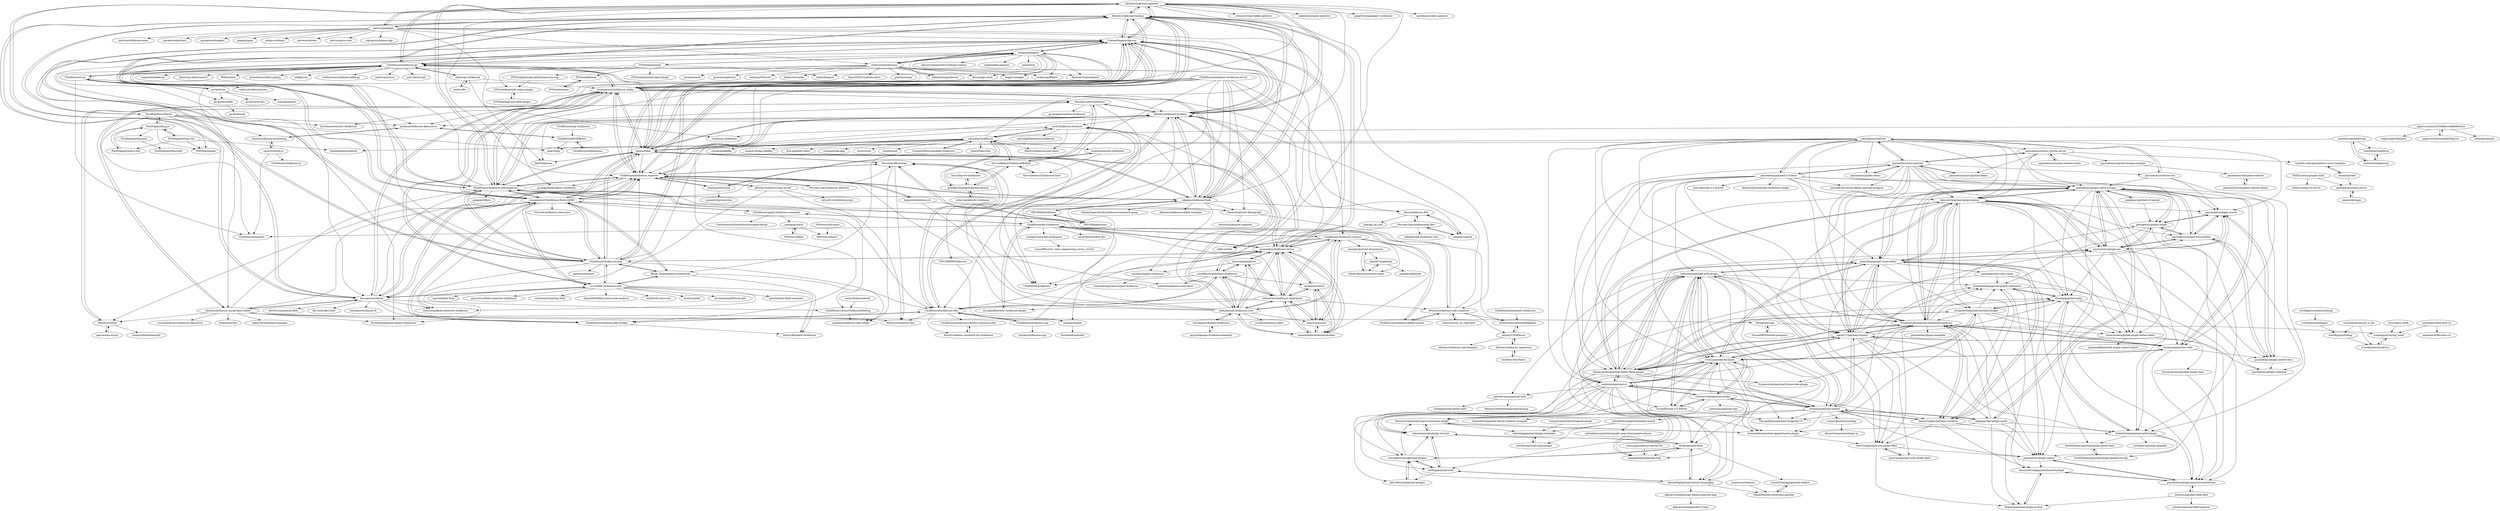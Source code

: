 digraph G {
"Altinity/clickhouse-operator" -> "Altinity/clickhouse-backup"
"Altinity/clickhouse-operator" -> "ContentSquare/chproxy"
"Altinity/clickhouse-operator" -> "ClickHouse/clickhouse-go"
"Altinity/clickhouse-operator" -> "Altinity/clickhouse-grafana"
"Altinity/clickhouse-operator" -> "ClickHouse/clickhouse-presentations"
"Altinity/clickhouse-operator" -> "metrico/gigapipe"
"Altinity/clickhouse-operator" -> "ClickHouse/clickhouse_exporter"
"Altinity/clickhouse-operator" -> "ClickHouse/clickhouse-java"
"Altinity/clickhouse-operator" -> "strimzi/strimzi-kafka-operator" ["e"=1]
"Altinity/clickhouse-operator" -> "housepower/clickhouse_sinker"
"Altinity/clickhouse-operator" -> "zalando/postgres-operator" ["e"=1]
"Altinity/clickhouse-operator" -> "nikepan/clickhouse-bulk"
"Altinity/clickhouse-operator" -> "jaegertracing/jaeger-clickhouse" ["e"=1]
"Altinity/clickhouse-operator" -> "chdb-io/chdb" ["e"=1]
"Altinity/clickhouse-operator" -> "spotahome/redis-operator" ["e"=1]
"Altinity/clickhouse-backup" -> "Altinity/clickhouse-operator"
"Altinity/clickhouse-backup" -> "ContentSquare/chproxy"
"Altinity/clickhouse-backup" -> "housepower/clickhouse_sinker"
"Altinity/clickhouse-backup" -> "nikepan/clickhouse-bulk"
"Altinity/clickhouse-backup" -> "Altinity/clickhouse-grafana"
"Altinity/clickhouse-backup" -> "ClickHouse/clickhouse-go"
"Altinity/clickhouse-backup" -> "ClickHouse/clickhouse_exporter"
"Altinity/clickhouse-backup" -> "ClickHouse/clickhouse-presentations"
"Altinity/clickhouse-backup" -> "tabixio/tabix"
"Altinity/clickhouse-backup" -> "housepower/ckman"
"Altinity/clickhouse-backup" -> "ClickHouse/clickhouse-java"
"Altinity/clickhouse-backup" -> "mymarilyn/clickhouse-driver"
"Altinity/clickhouse-backup" -> "Altinity/clickhouse-sink-connector"
"Altinity/clickhouse-backup" -> "metrico/gigapipe"
"Altinity/clickhouse-backup" -> "PostHog/HouseWatch"
"metrico/gigapipe" -> "uptrace/uptrace" ["e"=1]
"metrico/gigapipe" -> "Altinity/clickhouse-operator"
"metrico/gigapipe" -> "metrico/qryn-view" ["e"=1]
"metrico/gigapipe" -> "sipcapture/homer-app" ["e"=1]
"metrico/gigapipe" -> "flant/loghouse" ["e"=1]
"metrico/gigapipe" -> "Altinity/clickhouse-backup"
"metrico/gigapipe" -> "metrico/clickhouse-mate" ["e"=1]
"metrico/gigapipe" -> "Altinity/clickhouse-grafana"
"metrico/gigapipe" -> "sipcapture/paStash" ["e"=1]
"metrico/gigapipe" -> "sipcapture/rtcagent"
"metrico/gigapipe" -> "gigapi/gigapi" ["e"=1]
"metrico/gigapipe" -> "chdb-io/chdb" ["e"=1]
"metrico/gigapipe" -> "ContentSquare/chproxy"
"metrico/gigapipe" -> "clickvisual/clickvisual"
"metrico/gigapipe" -> "odigos-io/odigos" ["e"=1]
"ClickHouse/clickhouse-jdbc-bridge" -> "housepower/ClickHouse-Native-JDBC"
"ClickHouse/clickhouse-jdbc-bridge" -> "ClickHouse/clickhouse-odbc"
"ClickHouse/clickhouse-jdbc-bridge" -> "DmitryBe/spark-clickhouse"
"Altinity/clickhouse-mysql-data-reader" -> "yymysql/mysql-clickhouse-replication" ["e"=1]
"Altinity/clickhouse-mysql-data-reader" -> "long2ice/synch" ["e"=1]
"Altinity/clickhouse-mysql-data-reader" -> "Altinity/clickhouse-rpm"
"Altinity/clickhouse-mysql-data-reader" -> "Altinity/clicktail"
"Altinity/clickhouse-mysql-data-reader" -> "ClickHouse/clickhouse_exporter"
"Altinity/clickhouse-mysql-data-reader" -> "housepower/clickhouse_sinker"
"Altinity/clickhouse-mysql-data-reader" -> "RickyHuo/hangout-output-clickhouse"
"Altinity/clickhouse-mysql-data-reader" -> "fuslab/anyscale"
"Altinity/clickhouse-mysql-data-reader" -> "ClickHouse/clickhouse-presentations"
"Altinity/clickhouse-mysql-data-reader" -> "housepower/ckman"
"Altinity/clickhouse-mysql-data-reader" -> "ClickHouse/clickhouse-jdbc-bridge"
"Altinity/clickhouse-mysql-data-reader" -> "signal18/replication-manager" ["e"=1]
"childe/gohangout" -> "childe/hangout" ["e"=1]
"childe/gohangout" -> "kevwan/go-stash" ["e"=1]
"childe/gohangout" -> "clickvisual/clickvisual"
"childe/gohangout" -> "loggie-io/loggie" ["e"=1]
"childe/gohangout" -> "housepower/clickhouse_sinker"
"childe/gohangout" -> "ContentSquare/chproxy"
"childe/gohangout" -> "DTStack/jlogstash"
"childe/gohangout" -> "brokercap/Bifrost" ["e"=1]
"childe/gohangout" -> "flashcatcloud/categraf" ["e"=1]
"childe/gohangout" -> "AliyunContainerService/kube-eventer" ["e"=1]
"childe/gohangout" -> "ClickHouse/clickhouse-go"
"childe/gohangout" -> "medcl/infini-gateway" ["e"=1]
"childe/gohangout" -> "RickyHuo/hangout-output-clickhouse"
"childe/gohangout" -> "medcl/esm" ["e"=1]
"childe/gohangout" -> "alibaba/loongcollector" ["e"=1]
"Percona-Lab/clickhousedb_fdw" -> "ildus/clickhouse_fdw"
"Percona-Lab/clickhousedb_fdw" -> "mkabilov/pg2ch"
"Percona-Lab/clickhousedb_fdw" -> "Infinidat/infi.clickhouse_fdw"
"Percona-Lab/clickhousedb_fdw" -> "valyala/chclient"
"ildus/clickhouse_fdw" -> "Percona-Lab/clickhousedb_fdw"
"ildus/clickhouse_fdw" -> "mkabilov/pg2ch"
"ildus/clickhouse_fdw" -> "x4m/pg_tm_aux"
"ivi-ru/flink-clickhouse-sink" -> "itinycheng/flink-connector-clickhouse" ["e"=1]
"ivi-ru/flink-clickhouse-sink" -> "apache/bahir-flink" ["e"=1]
"ivi-ru/flink-clickhouse-sink" -> "gmmstrive/flink-connector-clickhouse" ["e"=1]
"ivi-ru/flink-clickhouse-sink" -> "housepower/ClickHouse-Native-JDBC"
"ivi-ru/flink-clickhouse-sink" -> "streamnative/pulsar-flink" ["e"=1]
"ivi-ru/flink-clickhouse-sink" -> "housepower/clickhouse_sinker"
"ivi-ru/flink-clickhouse-sink" -> "housepower/ckman"
"ivi-ru/flink-clickhouse-sink" -> "danny0405/flink-source-code-analysis" ["e"=1]
"ivi-ru/flink-clickhouse-sink" -> "ClickHouse/clickhouse-java"
"ivi-ru/flink-clickhouse-sink" -> "Blynk-Technologies/clickhouse4j"
"ivi-ru/flink-clickhouse-sink" -> "leesf/hudi-resources" ["e"=1]
"ivi-ru/flink-clickhouse-sink" -> "hairless/plink" ["e"=1]
"ivi-ru/flink-clickhouse-sink" -> "zhuxiaoshang/flink-be-god" ["e"=1]
"ivi-ru/flink-clickhouse-sink" -> "apache/doris-flink-connector" ["e"=1]
"ivi-ru/flink-clickhouse-sink" -> "DmitryBe/spark-clickhouse"
"ContentSquare/chproxy" -> "Altinity/clickhouse-grafana"
"ContentSquare/chproxy" -> "Altinity/clickhouse-backup"
"ContentSquare/chproxy" -> "housepower/ckman"
"ContentSquare/chproxy" -> "housepower/clickhouse_sinker"
"ContentSquare/chproxy" -> "nikepan/clickhouse-bulk"
"ContentSquare/chproxy" -> "ClickHouse/clickhouse-go"
"ContentSquare/chproxy" -> "ClickHouse/clickhouse-presentations"
"ContentSquare/chproxy" -> "tabixio/tabix"
"ContentSquare/chproxy" -> "Altinity/clickhouse-operator"
"ContentSquare/chproxy" -> "ClickHouse/clickhouse_exporter"
"ContentSquare/chproxy" -> "ClickHouse/clickhouse-java"
"ContentSquare/chproxy" -> "housepower/ClickHouse-Native-JDBC"
"ContentSquare/chproxy" -> "childe/gohangout"
"ContentSquare/chproxy" -> "clickvisual/clickvisual"
"ContentSquare/chproxy" -> "mymarilyn/clickhouse-driver"
"housepower/ClickHouse-Native-JDBC" -> "ClickHouse/clickhouse-java"
"housepower/ClickHouse-Native-JDBC" -> "Blynk-Technologies/clickhouse4j"
"housepower/ClickHouse-Native-JDBC" -> "housepower/clickhouse_sinker"
"housepower/ClickHouse-Native-JDBC" -> "ClickHouse/spark-clickhouse-connector"
"housepower/ClickHouse-Native-JDBC" -> "ClickHouse/clickhouse-jdbc-bridge"
"housepower/ClickHouse-Native-JDBC" -> "ivi-ru/flink-clickhouse-sink"
"housepower/ClickHouse-Native-JDBC" -> "ClickHouse/clickhouse-presentations"
"housepower/ClickHouse-Native-JDBC" -> "ContentSquare/chproxy"
"housepower/ClickHouse-Native-JDBC" -> "ClickHouse/clickhouse_exporter"
"housepower/ClickHouse-Native-JDBC" -> "housepower/ckman"
"housepower/ClickHouse-Native-JDBC" -> "ClickHouse/clickhouse-odbc"
"housepower/ClickHouse-Native-JDBC" -> "tabixio/tabix"
"housepower/ClickHouse-Native-JDBC" -> "itinycheng/flink-connector-clickhouse" ["e"=1]
"housepower/ClickHouse-Native-JDBC" -> "VirtusAI/clickhouse-client-java"
"housepower/ClickHouse-Native-JDBC" -> "HouseOps/HouseOps"
"nauu/clickhousebook" -> "ClickHouse-China/ClickhouseMeetup"
"papyrussolution/UhttBarcodeReference" -> "papyrussolution/OpenPapyrus"
"papyrussolution/UhttBarcodeReference" -> "natasha/natasha" ["e"=1]
"papyrussolution/UhttBarcodeReference" -> "smi2/phpClickHouse"
"papyrussolution/UhttBarcodeReference" -> "wapmorgan/Morphos" ["e"=1]
"DTStack/jfilebeat" -> "DTStack/catcher"
"DTStack/catcher" -> "DTStack/jfilebeat"
"ClickHouse/metabase-clickhouse-driver" -> "ClickHouse/clickhouse-odbc"
"ClickHouse/metabase-clickhouse-driver" -> "grafana/clickhouse-datasource"
"ClickHouse/metabase-clickhouse-driver" -> "Slach/clickhouse-flamegraph"
"ClickHouse/metabase-clickhouse-driver" -> "nikepan/clickhouse-bulk"
"ClickHouse/metabase-clickhouse-driver" -> "tabixio/tabix"
"ClickHouse/metabase-clickhouse-driver" -> "ildus/clickhouse_fdw"
"ClickHouse/metabase-clickhouse-driver" -> "ClickHouse/clickhouse-presentations"
"ClickHouse/metabase-clickhouse-driver" -> "housepower/clickhouse_sinker"
"ClickHouse/metabase-clickhouse-driver" -> "ClickHouse/clickhouse-jdbc-bridge"
"ClickHouse/metabase-clickhouse-driver" -> "Altinity/clickhouse-mysql-data-reader"
"ClickHouse/metabase-clickhouse-driver" -> "ClickHouse/dbt-clickhouse"
"ClickHouse/metabase-clickhouse-driver" -> "ClickHouse/clickhouse-connect"
"ClickHouse/metabase-clickhouse-driver" -> "korchasa/awesome-clickhouse"
"ClickHouse/metabase-clickhouse-driver" -> "ClickHouse/clickhouse_exporter"
"ClickHouse/metabase-clickhouse-driver" -> "Blynk-Technologies/clickhouse4j"
"HouseOps/HouseOps" -> "VKCOM/lighthouse"
"HouseOps/HouseOps" -> "tabixio/tabix"
"HouseOps/HouseOps" -> "jaykelin/clickhouse-hdfs-loader"
"HouseOps/HouseOps" -> "ClickHouse/clickhouse_exporter"
"HouseOps/HouseOps" -> "ClickHouse/clickhouse-odbc"
"HouseOps/HouseOps" -> "Altinity/clickhouse-rpm"
"mindis/prom2click" -> "Percona-Lab/PromHouse"
"mindis/prom2click" -> "iyacontrol/prom2click"
"mindis/prom2click" -> "ClickHouse/clickhouse_exporter"
"mkabilov/pg2ch" -> "Percona-Lab/clickhousedb_fdw"
"mkabilov/pg2ch" -> "ildus/clickhouse_fdw"
"housepower/clickhouse_sinker" -> "housepower/ckman"
"housepower/clickhouse_sinker" -> "ContentSquare/chproxy"
"housepower/clickhouse_sinker" -> "ClickHouse/clickhouse_exporter"
"housepower/clickhouse_sinker" -> "nikepan/clickhouse-bulk"
"housepower/clickhouse_sinker" -> "housepower/ClickHouse-Native-JDBC"
"housepower/clickhouse_sinker" -> "ClickHouse/clickhouse-presentations"
"housepower/clickhouse_sinker" -> "Altinity/clickhouse-backup"
"housepower/clickhouse_sinker" -> "ivi-ru/flink-clickhouse-sink"
"housepower/clickhouse_sinker" -> "ClickHouse/clickhouse-go"
"housepower/clickhouse_sinker" -> "tabixio/tabix"
"housepower/clickhouse_sinker" -> "Altinity/clickhouse-grafana"
"housepower/clickhouse_sinker" -> "mkabilov/pg2ch"
"housepower/clickhouse_sinker" -> "childe/gohangout"
"housepower/clickhouse_sinker" -> "Percona-Lab/PromHouse"
"housepower/clickhouse_sinker" -> "Altinity/clickhouse-mysql-data-reader"
"maximdanilchenko/aiochclient" -> "long2ice/asynch"
"maximdanilchenko/aiochclient" -> "mymarilyn/aioch"
"maximdanilchenko/aiochclient" -> "xzkostyan/clickhouse-sqlalchemy"
"maximdanilchenko/aiochclient" -> "mymarilyn/clickhouse-driver"
"maximdanilchenko/aiochclient" -> "Infinidat/infi.clickhouse_orm"
"Altinity/clickhouse-rpm-install" -> "Altinity/clickhouse-rpm"
"Altinity/clickhouse-rpm-install" -> "RickyHuo/hangout-output-clickhouse"
"Altinity/clickhouse-rpm-install" -> "red-soft-ru/clickhouse-rpm"
"Altinity/clickhouse-rpm-install" -> "ClickHouse/clickhouse_exporter"
"mymarilyn/aioch" -> "maximdanilchenko/aiochclient"
"mymarilyn/aioch" -> "mymarilyn/clickhouse-driver"
"mymarilyn/aioch" -> "long2ice/asynch"
"mymarilyn/aioch" -> "xzkostyan/clickhouse-sqlalchemy"
"Altinity/clicktail" -> "Percona-Lab/PromHouse"
"Altinity/clicktail" -> "honeycombio/honeytail"
"Altinity/clicktail" -> "percona/go-mysql"
"VKCOM/kittenhouse" -> "VKCOM/lighthouse"
"VKCOM/kittenhouse" -> "nikepan/clickhouse-bulk"
"VKCOM/lighthouse" -> "VKCOM/kittenhouse"
"VKCOM/lighthouse" -> "HouseOps/HouseOps"
"esazykin/laravel-clickhouse" -> "the-tinderbox/ClickhouseBuilder"
"esazykin/laravel-clickhouse" -> "the-tinderbox/ClickhouseClient"
"mintance/nginx-clickhouse" -> "funcmike/logstash-output-clickhouse"
"FusionDB/fusiondb-postgress" -> "fuslab/anyscale"
"carrotquest/django-clickhouse" -> "Infinidat/infi.clickhouse_orm"
"carrotquest/django-clickhouse" -> "jayvynl/django-clickhouse-backend"
"Altinity/ClickHouse" -> "Altinity/clickhouse-regression"
"Altinity/ClickHouse" -> "Altinity/altinityknowledgebase"
"Altinity/ClickHouse" -> "Altinity/clickhouse-sql-examples"
"fuslab/anyscale" -> "FusionDB/fusiondb-postgress"
"fuslab/anyscale" -> "wwwbjqcom/mysql_audit"
"actiontech/dble-docs-cn" -> "actiontech/dtle-docs-cn"
"actiontech/dble-docs-cn" -> "wwwbjqcom/mysql_audit"
"testflows/TestFlows" -> "Altinity/clickhouse-regression"
"wwwbjqcom/Analysisbinlog" -> "wwwbjqcom/binlogAL"
"wwwbjqcom/mysql2iso" -> "wwwbjqcom/mysql_audit"
"valyala/chclient" -> "Vertamedia/chtable"
"wwwbjqcom/mysql_to_db" -> "wwwbjqcom/tubing"
"wwwbjqcom/mysql_to_db" -> "wwwbjqcom/mysql2iso"
"ClickHouse/clickhouse-cpp" -> "ClickHouse/clickhouse-odbc"
"ClickHouse/clickhouse-cpp" -> "artpaul/clickhouse-cpp"
"ClickHouse/clickhouse-cpp" -> "mymarilyn/clickhouse-driver"
"glushkovds/phpclickhouse-laravel" -> "bavix/laravel-clickhouse"
"glushkovds/phpclickhouse-laravel" -> "cybercog/laravel-clickhouse"
"glushkovds/phpclickhouse-laravel" -> "the-tinderbox/ClickhouseBuilder"
"glushkovds/phpclickhouse-laravel" -> "smi2/phpClickHouse"
"PostHog/posthog.com" -> "PostHog/posthog-js"
"PostHog/posthog.com" -> "PostHog/squeak"
"PostHog/posthog.com" -> "PostHog/posthog-js-lite"
"PostHog/posthog.com" -> "neondatabase/website"
"bavix/laravel-clickhouse" -> "glushkovds/phpclickhouse-laravel"
"Slach/clickhouse-flamegraph" -> "delium/clickhouse-migrator"
"Slach/clickhouse-flamegraph" -> "Altinity/altinityknowledgebase"
"long2ice/asynch" -> "maximdanilchenko/aiochclient"
"long2ice/asynch" -> "mymarilyn/aioch"
"long2ice/asynch" -> "xzkostyan/clickhouse-sqlalchemy"
"PostHog/posthog-js" -> "PostHog/posthog-js-lite"
"PostHog/posthog-js" -> "PostHog/posthog.com"
"PostHog/posthog-js" -> "PostHog/squeak"
"PostHog/posthog-js" -> "PostHog/HouseWatch"
"PostHog/posthog-js" -> "PostHog/posthog-php"
"percona/go-mysql" -> "Altinity/clicktail"
"Blynk-Technologies/clickhouse4j" -> "housepower/ClickHouse-Native-JDBC"
"Blynk-Technologies/clickhouse4j" -> "ClickHouse/clickhouse-java"
"Blynk-Technologies/clickhouse4j" -> "ivi-ru/flink-clickhouse-sink"
"Blynk-Technologies/clickhouse4j" -> "DmitryBe/spark-clickhouse"
"Blynk-Technologies/clickhouse4j" -> "jaykelin/clickhouse-hdfs-loader"
"wwwbjqcom/mysql_audit" -> "wwwbjqcom/mysql2iso"
"PostHog/posthog-js-lite" -> "PostHog/posthog-js"
"yaooqinn/itachi" -> "MrPowers/beavis"
"yaooqinn/itachi" -> "MrPowers/bebe"
"ClickHouse-China/ClickhouseMeetup" -> "jaykelin/clickhouse-hdfs-loader"
"ITECOMMPAY/kibouse" -> "valyala/chclient"
"Percona-Lab/clickhouse_exporter" -> "ClickHouse/clickhouse_exporter"
"MrPowers/farsante" -> "MrPowers/beavis"
"PostHog/posthog-php" -> "PostHog/posthog-node"
"bryzgaloff/airflow-clickhouse-plugin" -> "ClickHouse/dbt-clickhouse"
"wwwbjqcom/tubing" -> "wwwbjqcom/mysql2iso"
"wwwbjqcom/binlogAL" -> "wwwbjqcom/tubing"
"payloadcms/nextjs-custom-server" -> "payloadcms/next-payload"
"payloadcms/nextjs-custom-server" -> "payloadcms/custom-website-series"
"payloadcms/nextjs-custom-server" -> "Lambdo-Labs/payloadcms-astro-template"
"payloadcms/nextjs-custom-server" -> "payloadcms/plugin-cloud-storage"
"payloadcms/nextjs-custom-server" -> "payloadcms/next-payload-demo"
"payloadcms/nextjs-custom-server" -> "AlessioGr/payload-plugin-lexical"
"payloadcms/nextjs-custom-server" -> "payloadcms/migrate-mongo-example"
"ClickHouse/spark-clickhouse-connector" -> "housepower/ClickHouse-Native-JDBC"
"ClickHouse/spark-clickhouse-connector" -> "yaooqinn/itachi"
"ClickHouse/spark-clickhouse-connector" -> "CoxAutomotiveDataSolutions/spark-distcp"
"ClickHouse/spark-clickhouse-connector" -> "ClickHouse/dbt-clickhouse"
"ClickHouse/dbt-clickhouse" -> "bryzgaloff/airflow-clickhouse-plugin"
"ClickHouse/dbt-clickhouse" -> "ClickHouse/clickhouse-kafka-connect"
"ClickHouse/dbt-clickhouse" -> "ClickHouse/clickhouse-connect"
"ClickHouse/dbt-clickhouse" -> "Altinity/clickhouse-sink-connector"
"ClickHouse/dbt-clickhouse" -> "ClickHouse/spark-clickhouse-connector"
"ClickHouse/dbt-clickhouse" -> "markporoshin/dbt-greenplum"
"ClickHouse/dbt-clickhouse" -> "ClickHouse/examples"
"ClickHouse/dbt-clickhouse" -> "gocardless/airflow-dbt" ["e"=1]
"payloadcms/custom-website-series" -> "payloadcms/nextjs-custom-server"
"jeanbmar/payload-s3-upload" -> "payloadcms/plugin-cloud-storage"
"jeanbmar/payload-s3-upload" -> "payloadcms/plugin-stripe"
"housepower/ckman" -> "ClickHouse/clickhouse_exporter"
"housepower/ckman" -> "housepower/clickhouse_sinker"
"housepower/ckman" -> "ContentSquare/chproxy"
"housepower/ckman" -> "ivi-ru/flink-clickhouse-sink"
"housepower/ckman" -> "Altinity/clickhouse-backup"
"housepower/ckman" -> "itinycheng/flink-connector-clickhouse" ["e"=1]
"housepower/ckman" -> "housepower/ClickHouse-Native-JDBC"
"housepower/ckman" -> "ClickHouse/clickhouse-presentations"
"housepower/ckman" -> "Altinity/clickhouse-rpm"
"housepower/ckman" -> "devlive-community/dbm" ["e"=1]
"housepower/ckman" -> "Altinity/clickhouse-mysql-data-reader"
"housepower/ckman" -> "ClickHouse-China/ClickhouseMeetup"
"housepower/ckman" -> "ByConity/ByConity" ["e"=1]
"housepower/ckman" -> "ClickHouse/clickhouse-jdbc-bridge"
"housepower/ckman" -> "housepower/ckman-fe"
"Altinity/altinityknowledgebase" -> "Altinity/ClickHouse"
"Altinity/tableau-connector-for-clickhouse" -> "ClickHouse/clickhouse-tableau-connector-jdbc"
"MrPowers/bebe" -> "yaooqinn/itachi"
"ClickHouse/clickhouse-tableau-connector-jdbc" -> "Altinity/tableau-connector-for-clickhouse"
"ekm507/makenote" -> "jadijadi/makenote" ["e"=1]
"ekm507/makenote" -> "Soheil-Rasouli/internet-origin"
"ClickHouse/clickhouse-connect" -> "mymarilyn/clickhouse-driver"
"ClickHouse/clickhouse-connect" -> "xzkostyan/clickhouse-sqlalchemy"
"ClickHouse/clickhouse-connect" -> "ClickHouse/dbt-clickhouse"
"ClickHouse/clickhouse-connect" -> "maximdanilchenko/aiochclient"
"ClickHouse/clickhouse-connect" -> "amirj4m/Jadi-list-of-promises"
"ClickHouse/clickhouse-connect" -> "long2ice/asynch"
"ClickHouse/clickhouse-connect" -> "Soheil-Rasouli/internet-origin"
"ClickHouse/clickhouse-connect" -> "chdb-io/chdb" ["e"=1]
"ClickHouse/clickhouse-connect" -> "ClickHouse/clickhouse-odbc"
"ClickHouse/clickhouse-connect" -> "Infinidat/infi.clickhouse_orm"
"clickvisual/clickvisual" -> "gotomicro/ego" ["e"=1]
"clickvisual/clickvisual" -> "alibaba/loongcollector" ["e"=1]
"clickvisual/clickvisual" -> "childe/gohangout"
"clickvisual/clickvisual" -> "flashcatcloud/categraf" ["e"=1]
"clickvisual/clickvisual" -> "loggie-io/loggie" ["e"=1]
"clickvisual/clickvisual" -> "kevwan/go-stash" ["e"=1]
"clickvisual/clickvisual" -> "ContentSquare/chproxy"
"clickvisual/clickvisual" -> "zeromicro/cds" ["e"=1]
"clickvisual/clickvisual" -> "go-kratos/gateway" ["e"=1]
"clickvisual/clickvisual" -> "brokercap/Bifrost" ["e"=1]
"clickvisual/clickvisual" -> "starsliao/TenSunS" ["e"=1]
"clickvisual/clickvisual" -> "koderover/zadig" ["e"=1]
"clickvisual/clickvisual" -> "feiyu563/PrometheusAlert" ["e"=1]
"clickvisual/clickvisual" -> "housepower/clickhouse_sinker"
"clickvisual/clickvisual" -> "housepower/ckman"
"payloadcms/plugin-nested-docs" -> "payloadcms/plugin-search"
"payloadcms/plugin-nested-docs" -> "payloadcms/plugin-redirects"
"payloadcms/plugin-nested-docs" -> "payloadcms/plugin-form-builder"
"markporoshin/dbt-greenplum" -> "LexxaRRioo/rzv_data_engineering_series_s01e01"
"go-faster/jx" -> "ClickHouse/ch-go"
"go-faster/jx" -> "go-faster/errors"
"go-faster/jx" -> "romshark/jscan"
"go-faster/jx" -> "go-faster/oteldb"
"payloadcms/plugin-seo" -> "payloadcms/plugin-cloud-storage"
"payloadcms/plugin-seo" -> "payloadcms/plugin-search"
"payloadcms/plugin-seo" -> "payloadcms/plugin-form-builder"
"payloadcms/plugin-seo" -> "payloadcms/plugin-stripe"
"payloadcms/plugin-seo" -> "AlessioGr/payload-plugin-lexical"
"payloadcms/plugin-seo" -> "chladog/payload-webp"
"payloadcms/plugin-seo" -> "payloadcms/plugin-nested-docs"
"payloadcms/plugin-seo" -> "pemedia/payload-visual-editor"
"payloadcms/plugin-seo" -> "boomworks/payload-plugin-author-fields"
"payloadcms/plugin-seo" -> "payloadcms/plugin-redirects"
"invakid404/payload-blurhash-plugin" -> "chladog/payload-webp"
"invakid404/payload-blurhash-plugin" -> "NouanceLabs/payload-simple-rbac"
"invakid404/payload-blurhash-plugin" -> "brachypelma/payload-plugin-comments"
"invakid404/payload-blurhash-plugin" -> "GeorgeHulpoi/payload-recaptcha-v3"
"invakid404/payload-blurhash-plugin" -> "NouanceLabs/payload-better-fields-plugin"
"invakid404/payload-blurhash-plugin" -> "boomworks/payload-plugin-author-fields"
"invakid404/payload-blurhash-plugin" -> "r1tsuu/payload-enchants"
"invakid404/payload-blurhash-plugin" -> "leonardstruck/payload-base64-plugin"
"invakid404/payload-blurhash-plugin" -> "NouanceLabs/payload-dashboard-analytics"
"payloadcms/public-demo" -> "payloadcms/next-payload"
"ClickHouse/ch-go" -> "go-faster/jx"
"ClickHouse/ch-go" -> "vahid-sohrabloo/chconn" ["e"=1]
"ClickHouse/ch-go" -> "go-faster/oteldb"
"ClickHouse/ch-go" -> "ClickHouse/clickhouse-go"
"ClickHouse/ch-go" -> "grafana/clickhouse-datasource"
"ClickHouse/ch-go" -> "ClickHouse/examples"
"payloadcms/plugin-form-builder" -> "payloadcms/plugin-search"
"payloadcms/plugin-form-builder" -> "payloadcms/plugin-nested-docs"
"payloadcms/plugin-form-builder" -> "payloadcms/plugin-cloud-storage"
"payloadcms/plugin-form-builder" -> "payloadcms/plugin-stripe"
"payloadcms/plugin-form-builder" -> "payloadcms/plugin-redirects"
"payloadcms/plugin-form-builder" -> "payloadcms/plugin-seo"
"cybercog/laravel-clickhouse" -> "glushkovds/phpclickhouse-laravel"
"ClickHouse/homebrew-clickhouse" -> "Altinity/altinityknowledgebase"
"Altinity/clickhouse-sink-connector" -> "bakwc/mysql_ch_replicator"
"Altinity/clickhouse-sink-connector" -> "ClickHouse/clickhouse-kafka-connect"
"Altinity/clickhouse-sink-connector" -> "ClickHouse/dbt-clickhouse"
"Altinity/clickhouse-sink-connector" -> "Altinity/ClickHouse"
"Altinity/clickhouse-sink-connector" -> "Altinity/altinityknowledgebase"
"Altinity/clickhouse-sink-connector" -> "Altinity/clickhouse-grafana"
"grafana/clickhouse-datasource" -> "duyet/clickhouse-monitoring"
"grafana/clickhouse-datasource" -> "ClickHouse/JSONBench"
"payloadcms/plugin-search" -> "payloadcms/plugin-nested-docs"
"payloadcms/plugin-search" -> "payloadcms/plugin-form-builder"
"payloadcms/plugin-search" -> "payloadcms/plugin-seo"
"payloadcms/plugin-search" -> "payloadcms/plugin-stripe"
"payloadcms/plugin-password-protection" -> "leonardstruck/payload-base64-plugin"
"payloadcms/plugin-password-protection" -> "payloadcms/plugin-zapier"
"payloadcms/plugin-password-protection" -> "notchris/payload-table-field"
"chladog/payload-webp" -> "invakid404/payload-blurhash-plugin"
"chladog/payload-webp" -> "brachypelma/payload-plugin-comments"
"chladog/payload-webp" -> "payloadcms/plugin-zapier"
"chladog/payload-webp" -> "boomworks/payload-plugin-author-fields"
"chladog/payload-webp" -> "finkinfridom/payload-auth0-plugin"
"chladog/payload-webp" -> "payloadcms/plugin-password-protection"
"thgh/payload-plugin-oauth" -> "WilsonLe/payload-oauth2"
"thgh/payload-plugin-oauth" -> "finkinfridom/payload-auth0-plugin"
"thgh/payload-plugin-oauth" -> "ahmetskilinc/payload-appointments-plugin"
"thgh/payload-plugin-oauth" -> "payloadcms/plugin-cloud-storage"
"thgh/payload-plugin-oauth" -> "filipzava/payload-plugin-ai-chat"
"thgh/payload-plugin-oauth" -> "payloadcms/plugin-zapier"
"thgh/payload-plugin-oauth" -> "NouanceLabs/payload-dashboard-analytics"
"AlessioGr/payload-plugin-lexical" -> "pemedia/payload-visual-editor"
"AlessioGr/payload-plugin-lexical" -> "payloadcms/plugin-seo"
"AlessioGr/payload-plugin-lexical" -> "payloadcms/plugin-cloud-storage"
"AlessioGr/payload-plugin-lexical" -> "NouanceLabs/payload-dashboard-analytics"
"AlessioGr/payload-plugin-lexical" -> "DennisSnijder/payload-workflow"
"AlessioGr/payload-plugin-lexical" -> "NouanceLabs/payload-better-fields-plugin"
"AlessioGr/payload-plugin-lexical" -> "chladog/payload-webp"
"AlessioGr/payload-plugin-lexical" -> "payloadcms/plugin-form-builder"
"AlessioGr/payload-plugin-lexical" -> "teunmooij/payload-tools"
"AlessioGr/payload-plugin-lexical" -> "boomworks/payload-plugin-author-fields"
"AlessioGr/payload-plugin-lexical" -> "joas8211/payload-tenancy"
"AlessioGr/payload-plugin-lexical" -> "payloadcms/plugin-search"
"AlessioGr/payload-plugin-lexical" -> "invakid404/payload-blurhash-plugin"
"AlessioGr/payload-plugin-lexical" -> "innovixx/payload-icon-picker-field"
"AlessioGr/payload-plugin-lexical" -> "finkinfridom/payload-auth0-plugin"
"payloadcms/next-payload-demo" -> "payloadcms/next-payload"
"payloadcms/plugin-cloud-storage" -> "payloadcms/plugin-seo"
"payloadcms/plugin-cloud-storage" -> "payloadcms/plugin-form-builder"
"payloadcms/plugin-cloud-storage" -> "pemedia/payload-visual-editor"
"payloadcms/plugin-cloud-storage" -> "payloadcms/plugin-search"
"payloadcms/plugin-cloud-storage" -> "AlessioGr/payload-plugin-lexical"
"payloadcms/plugin-cloud-storage" -> "teunmooij/payload-tools"
"payloadcms/plugin-cloud-storage" -> "payloadcms/plugin-nested-docs"
"payloadcms/plugin-cloud-storage" -> "payloadcms/plugin-stripe"
"payloadcms/plugin-cloud-storage" -> "finkinfridom/payload-auth0-plugin"
"payloadcms/plugin-cloud-storage" -> "jeanbmar/payload-s3-upload"
"payloadcms/plugin-cloud-storage" -> "chladog/payload-webp"
"payloadcms/plugin-cloud-storage" -> "thgh/payload-plugin-oauth"
"payloadcms/plugin-cloud-storage" -> "NouanceLabs/payload-dashboard-analytics"
"payloadcms/plugin-cloud-storage" -> "DennisSnijder/payload-workflow"
"payloadcms/plugin-cloud-storage" -> "boomworks/payload-plugin-author-fields"
"payloadcms/website" -> "payloadcms/website-cms"
"payloadcms/website" -> "payloadcms/next-payload"
"payloadcms/website" -> "r1tsuu/payload-enchants"
"payloadcms/website" -> "payloadcms/payload-3.0-demo"
"payloadcms/website" -> "pemedia/payload-visual-editor"
"payloadcms/website" -> "payloadcms/nextjs-custom-server"
"payloadcms/website" -> "AlessioGr/payload-plugin-lexical"
"payloadcms/website" -> "payloadcms/plugin-cloud-storage"
"payloadcms/website" -> "joas8211/payload-tenancy"
"payloadcms/website" -> "payloadcms/public-demo"
"payloadcms/website" -> "ashbuilds/payload-ai"
"payloadcms/website" -> "WilsonLe/payload-oauth2"
"payloadcms/website" -> "NouanceLabs/payload-dashboard-analytics"
"payloadcms/website" -> "neondatabase/website"
"payloadcms/website" -> "payloadcms/plugin-search"
"Lambdo-Labs/payloadcms-astro-template" -> "mooxl/astroad"
"payloadcms/migrate-mongo-example" -> "payloadcms/template-website"
"payloadcms/remix-server" -> "manawiki/repay"
"payloadcms/plugin-stripe" -> "payloadcms/plugin-zapier"
"payloadcms/plugin-stripe" -> "payloadcms/plugin-form-builder"
"payloadcms/plugin-stripe" -> "payloadcms/plugin-seo"
"payloadcms/plugin-stripe" -> "brachypelma/payload-plugin-comments"
"payloadcms/plugin-stripe" -> "payloadcms/plugin-search"
"payloadcms/website-cms" -> "payloadcms/website"
"payloadcms/website-cms" -> "payloadcms/plugin-cloud-storage"
"payloadcms/website-cms" -> "payloadcms/plugin-search"
"payloadcms/website-cms" -> "finkinfridom/payload-auth0-plugin"
"Aengz/payload-redis-cache" -> "italodr/payload-plugin-tree-list"
"Aengz/payload-redis-cache" -> "brachypelma/payload-plugin-comments"
"Aengz/payload-redis-cache" -> "payloadcms/plugin-password-protection"
"Aengz/payload-redis-cache" -> "ScottEAdams/payload-plugin-phone-field"
"PhilDL/remix-gospel-stack" -> "xHomu/remix-v2-server" ["e"=1]
"PhilDL/remix-gospel-stack" -> "payloadcms/remix-server"
"ClickHouse/clickhouse-kafka-connect" -> "Altinity/clickhouse-sink-connector"
"ClickHouse/clickhouse-kafka-connect" -> "ClickHouse/dbt-clickhouse"
"finkinfridom/payload-auth0-plugin" -> "ScottEAdams/payload-plugin-google-one-tap"
"finkinfridom/payload-auth0-plugin" -> "ScottEAdams/payload-plugin-phone-field"
"finkinfridom/payload-auth0-plugin" -> "payloadcms/plugin-password-protection"
"finkinfridom/payload-auth0-plugin" -> "novanda1/payload-imagekit"
"finkinfridom/payload-auth0-plugin" -> "chladog/payload-webp"
"jayvynl/django-clickhouse-backend" -> "carrotquest/django-clickhouse"
"liuyu/open-cmdb" -> "wwwbjqcom/mysql_audit"
"manawiki/repay" -> "payloadcms/remix-server"
"leonardstruck/payload-base64-plugin" -> "payloadcms/plugin-password-protection"
"leonardstruck/payload-base64-plugin" -> "filipzava/payload-plugin-ai-chat"
"payloadcms/plugin-zapier" -> "payloadcms/plugin-password-protection"
"payloadcms/plugin-zapier" -> "leonardstruck/payload-base64-plugin"
"Altinity/clickhouse-regression" -> "testflows/TestFlows"
"Altinity/clickhouse-regression" -> "Altinity/ClickHouse"
"ScottEAdams/payload-plugin-google-one-tap" -> "ScottEAdams/payload-plugin-phone-field"
"ScottEAdams/payload-plugin-phone-field" -> "ScottEAdams/payload-plugin-google-one-tap"
"smi2/phpClickHouse" -> "the-tinderbox/ClickhouseBuilder"
"smi2/phpClickHouse" -> "FriendsOfDoctrine/dbal-clickhouse"
"smi2/phpClickHouse" -> "smi2/clickhouse-frontend"
"smi2/phpClickHouse" -> "glushkovds/phpclickhouse-laravel"
"smi2/phpClickHouse" -> "8bitov/clickhouse-php-client"
"smi2/phpClickHouse" -> "tabixio/tabix"
"smi2/phpClickHouse" -> "esazykin/laravel-clickhouse"
"smi2/phpClickHouse" -> "SeasX/SeasClick"
"smi2/phpClickHouse" -> "swoole/phpkafka" ["e"=1]
"smi2/phpClickHouse" -> "arnaud-lb/php-rdkafka" ["e"=1]
"smi2/phpClickHouse" -> "ClickHouse/clickhouse-go"
"smi2/phpClickHouse" -> "dtm-php/dtm-client" ["e"=1]
"smi2/phpClickHouse" -> "rryqszq4/ngx-php" ["e"=1]
"smi2/phpClickHouse" -> "swow/swow" ["e"=1]
"smi2/phpClickHouse" -> "swoole/yasd" ["e"=1]
"payloadcms/next-payload" -> "payloadcms/next-payload-demo"
"payloadcms/next-payload" -> "payloadcms/nextjs-custom-server"
"payloadcms/next-payload" -> "pemedia/payload-visual-editor"
"payloadcms/next-payload" -> "payloadcms/payload-3.0-demo"
"payloadcms/next-payload" -> "payloadcms/plugin-cloud-storage"
"payloadcms/next-payload" -> "AlessioGr/payload-plugin-lexical"
"payloadcms/next-payload" -> "NouanceLabs/payload-better-fields-plugin"
"payloadcms/next-payload" -> "payloadcms/plugin-seo"
"payloadcms/next-payload" -> "joas8211/payload-tenancy"
"payloadcms/next-payload" -> "NouanceLabs/payload-dashboard-analytics"
"payloadcms/next-payload" -> "payloadcms/public-demo"
"payloadcms/next-payload" -> "payloadcms/plugin-stripe"
"payloadcms/next-payload" -> "payloadcms/vercel-deploy-payload-postgres"
"payloadcms/next-payload" -> "payloadcms/website"
"payloadcms/next-payload" -> "payloadcms/website-cms"
"r1tsuu/payload-enchants" -> "ashbuilds/payload-ai"
"r1tsuu/payload-enchants" -> "NouanceLabs/payload-better-fields-plugin"
"r1tsuu/payload-enchants" -> "authsmith/payload-auth-plugin"
"r1tsuu/payload-enchants" -> "WilsonLe/payload-oauth2"
"r1tsuu/payload-enchants" -> "invakid404/payload-blurhash-plugin"
"r1tsuu/payload-enchants" -> "oversightstudio/payload-plugins"
"r1tsuu/payload-enchants" -> "AdrianMaj/payload-lexical-typography"
"r1tsuu/payload-enchants" -> "teunmooij/payload-tools"
"r1tsuu/payload-enchants" -> "joas8211/payload-tenancy"
"r1tsuu/payload-enchants" -> "Livog/Payload.3.0.Starter"
"r1tsuu/payload-enchants" -> "rilrom/payload-bites"
"r1tsuu/payload-enchants" -> "pemedia/payload-visual-editor"
"r1tsuu/payload-enchants" -> "GeorgeHulpoi/payload-recaptcha-v3"
"r1tsuu/payload-enchants" -> "Newesissrl/payload-exportcollections-plugin"
"r1tsuu/payload-enchants" -> "italodr/payload-plugin-tree-list"
"ClickHouse/clickhouse-java" -> "housepower/ClickHouse-Native-JDBC"
"ClickHouse/clickhouse-java" -> "tabixio/tabix"
"ClickHouse/clickhouse-java" -> "ContentSquare/chproxy"
"ClickHouse/clickhouse-java" -> "Blynk-Technologies/clickhouse4j"
"ClickHouse/clickhouse-java" -> "ivi-ru/flink-clickhouse-sink"
"ClickHouse/clickhouse-java" -> "ClickHouse/clickhouse-presentations"
"ClickHouse/clickhouse-java" -> "itinycheng/flink-connector-clickhouse" ["e"=1]
"ClickHouse/clickhouse-java" -> "Altinity/clickhouse-backup"
"ClickHouse/clickhouse-java" -> "Altinity/clickhouse-grafana"
"ClickHouse/clickhouse-java" -> "ClickHouse/clickhouse-odbc"
"ClickHouse/clickhouse-java" -> "ClickHouse/clickhouse-go"
"ClickHouse/clickhouse-java" -> "Altinity/clickhouse-operator"
"ClickHouse/clickhouse-java" -> "mymarilyn/clickhouse-driver"
"ClickHouse/clickhouse-java" -> "ClickHouse/clickhouse_exporter"
"ClickHouse/clickhouse-java" -> "apache/seatunnel" ["e"=1]
"DTStack/jlogstash" -> "childe/hangout" ["e"=1]
"DTStack/jlogstash" -> "DTStack/jlogstash-performance-testing"
"DTStack/jlogstash" -> "DTStack/jfilebeat"
"DTStack/jlogstash" -> "DTStack/jlogstash-input-plugin"
"DTStack/jlogstash" -> "DTStack/jlogstash-output-plugin"
"DTStack/jlogstash" -> "childe/gohangout"
"PostHog/HouseWatch" -> "duyet/clickhouse-monitoring"
"PostHog/HouseWatch" -> "Altinity/clickhouse-backup"
"PostHog/HouseWatch" -> "azat/chdig"
"PostHog/HouseWatch" -> "grafana/clickhouse-datasource"
"PostHog/HouseWatch" -> "PostHog/squeak"
"PostHog/HouseWatch" -> "ClickHouse/examples"
"PostHog/HouseWatch" -> "PostHog/posthog-js"
"PostHog/HouseWatch" -> "korchasa/awesome-clickhouse"
"pemedia/payload-visual-editor" -> "NouanceLabs/payload-dashboard-analytics"
"pemedia/payload-visual-editor" -> "NouanceLabs/payload-better-fields-plugin"
"pemedia/payload-visual-editor" -> "AlessioGr/payload-plugin-lexical"
"pemedia/payload-visual-editor" -> "DennisSnijder/payload-workflow"
"pemedia/payload-visual-editor" -> "payloadcms/plugin-cloud-storage"
"pemedia/payload-visual-editor" -> "payloadcms/plugin-seo"
"pemedia/payload-visual-editor" -> "boomworks/payload-plugin-author-fields"
"pemedia/payload-visual-editor" -> "joas8211/payload-tenancy"
"pemedia/payload-visual-editor" -> "payloadcms/plugin-form-builder"
"pemedia/payload-visual-editor" -> "Aengz/payload-redis-cache"
"pemedia/payload-visual-editor" -> "innovixx/payload-icon-picker-field"
"pemedia/payload-visual-editor" -> "invakid404/payload-blurhash-plugin"
"pemedia/payload-visual-editor" -> "chladog/payload-webp"
"pemedia/payload-visual-editor" -> "authsmith/payload-auth-plugin"
"pemedia/payload-visual-editor" -> "r1tsuu/payload-enchants"
"NouanceLabs/payload-better-fields-plugin" -> "NouanceLabs/payload-dashboard-analytics"
"NouanceLabs/payload-better-fields-plugin" -> "pemedia/payload-visual-editor"
"NouanceLabs/payload-better-fields-plugin" -> "r1tsuu/payload-enchants"
"NouanceLabs/payload-better-fields-plugin" -> "invakid404/payload-blurhash-plugin"
"NouanceLabs/payload-better-fields-plugin" -> "AlessioGr/payload-plugin-lexical"
"NouanceLabs/payload-better-fields-plugin" -> "authsmith/payload-auth-plugin"
"NouanceLabs/payload-better-fields-plugin" -> "joas8211/payload-tenancy"
"NouanceLabs/payload-better-fields-plugin" -> "payloadcms/plugin-cloud-storage"
"NouanceLabs/payload-better-fields-plugin" -> "payloadcms/plugin-seo"
"NouanceLabs/payload-better-fields-plugin" -> "chladog/payload-webp"
"NouanceLabs/payload-better-fields-plugin" -> "ashbuilds/payload-ai"
"NouanceLabs/payload-better-fields-plugin" -> "DennisSnijder/payload-workflow"
"NouanceLabs/payload-better-fields-plugin" -> "NouanceLabs/payload-iframe-tabs-plugin"
"NouanceLabs/payload-better-fields-plugin" -> "GeorgeHulpoi/payload-totp"
"NouanceLabs/payload-better-fields-plugin" -> "shefing/payload-tools"
"DTStack/jlogstash-filter-plugin" -> "DTStack/jlogstash-output-plugin"
"DTStack/jlogstash-output-plugin" -> "DTStack/jlogstash-filter-plugin"
"DTStack/jlogstash-performance-testing" -> "DTStack/jlogstash-output-plugin"
"Infinidat/infi.clickhouse_orm" -> "mymarilyn/clickhouse-driver"
"Infinidat/infi.clickhouse_orm" -> "cloudflare/sqlalchemy-clickhouse"
"Infinidat/infi.clickhouse_orm" -> "carrotquest/django-clickhouse"
"Infinidat/infi.clickhouse_orm" -> "xzkostyan/clickhouse-sqlalchemy"
"Infinidat/infi.clickhouse_orm" -> "smi2/clickhouse-frontend"
"Infinidat/infi.clickhouse_orm" -> "Altinity/clickhouse-grafana"
"Infinidat/infi.clickhouse_orm" -> "maximdanilchenko/aiochclient"
"Infinidat/infi.clickhouse_orm" -> "HouseOps/HouseOps"
"Infinidat/infi.clickhouse_orm" -> "yurial/clickhouse-client"
"Infinidat/infi.clickhouse_orm" -> "kszucs/pandahouse"
"Infinidat/infi.clickhouse_orm" -> "ClickHouse/clickhouse-connect"
"Infinidat/infi.clickhouse_orm" -> "ClickHouse/clickhouse_exporter"
"Infinidat/infi.clickhouse_orm" -> "tabixio/tabix"
"Infinidat/infi.clickhouse_orm" -> "long2ice/asynch"
"Infinidat/infi.clickhouse_orm" -> "ClickHouse/dbt-clickhouse"
"smi2/clickhouse-frontend" -> "ClickHouse/graphouse" ["e"=1]
"smi2/clickhouse-frontend" -> "8bitov/clickhouse-php-client"
"smi2/clickhouse-frontend" -> "smi2/phpClickHouse"
"smi2/clickhouse-frontend" -> "ITECOMMPAY/kibouse"
"smi2/clickhouse-frontend" -> "roistat/go-clickhouse"
"smi2/clickhouse-frontend" -> "smi2/phpMigrationsClickhouse"
"DennisSnijder/payload-workflow" -> "payloadcms/plugin-zapier"
"DennisSnijder/payload-workflow" -> "brachypelma/payload-plugin-comments"
"DennisSnijder/payload-workflow" -> "NouanceLabs/payload-dashboard-analytics"
"DennisSnijder/payload-workflow" -> "pemedia/payload-visual-editor"
"DennisSnijder/payload-workflow" -> "innovixx/payload-icon-picker-field"
"DennisSnijder/payload-workflow" -> "leonardstruck/payload-base64-plugin"
"DennisSnijder/payload-workflow" -> "WilsonLe/payload-oauth2"
"joas8211/payload-tenancy" -> "teunmooij/payload-tools"
"joas8211/payload-tenancy" -> "brachypelma/payload-plugin-comments"
"joas8211/payload-tenancy" -> "NouanceLabs/payload-dashboard-analytics"
"joas8211/payload-tenancy" -> "WilsonLe/payload-oauth2"
"joas8211/payload-tenancy" -> "innovixx/payload-color-picker-field"
"joas8211/payload-tenancy" -> "pemedia/payload-visual-editor"
"joas8211/payload-tenancy" -> "chladog/payload-webp"
"joas8211/payload-tenancy" -> "NouanceLabs/payload-better-fields-plugin"
"joas8211/payload-tenancy" -> "payloadcms/plugin-seo"
"joas8211/payload-tenancy" -> "innovixx/payload-icon-picker-field"
"joas8211/payload-tenancy" -> "r1tsuu/payload-enchants"
"joas8211/payload-tenancy" -> "finkinfridom/payload-auth0-plugin"
"joas8211/payload-tenancy" -> "payloadcms/plugin-cloud-storage"
"joas8211/payload-tenancy" -> "thgh/payload-plugin-oauth"
"joas8211/payload-tenancy" -> "AlessioGr/payload-plugin-lexical"
"teunmooij/payload-tools" -> "payloadcms/plugin-cloud-storage"
"teunmooij/payload-tools" -> "joas8211/payload-tenancy"
"teunmooij/payload-tools" -> "NouanceLabs/payload-dashboard-analytics"
"teunmooij/payload-tools" -> "finkinfridom/payload-auth0-plugin"
"teunmooij/payload-tools" -> "payloadcms/plugin-search"
"teunmooij/payload-tools" -> "payloadcms/plugin-password-protection"
"teunmooij/payload-tools" -> "r1tsuu/payload-enchants"
"teunmooij/payload-tools" -> "payloadcms/plugin-nested-docs"
"innovixx/payload-color-picker-field" -> "innovixx/payload-icon-picker-field"
"NouanceLabs/payload-dashboard-analytics" -> "NouanceLabs/payload-better-fields-plugin"
"NouanceLabs/payload-dashboard-analytics" -> "pemedia/payload-visual-editor"
"NouanceLabs/payload-dashboard-analytics" -> "innovixx/payload-icon-picker-field"
"NouanceLabs/payload-dashboard-analytics" -> "DennisSnijder/payload-workflow"
"NouanceLabs/payload-dashboard-analytics" -> "boomworks/payload-plugin-author-fields"
"NouanceLabs/payload-dashboard-analytics" -> "payloadcms/plugin-template"
"NouanceLabs/payload-dashboard-analytics" -> "teunmooij/payload-tools"
"NouanceLabs/payload-dashboard-analytics" -> "payloadcms/plugin-stripe"
"NouanceLabs/payload-dashboard-analytics" -> "AlessioGr/payload-plugin-lexical"
"NouanceLabs/payload-dashboard-analytics" -> "joas8211/payload-tenancy"
"NouanceLabs/payload-dashboard-analytics" -> "chladog/payload-webp"
"NouanceLabs/payload-dashboard-analytics" -> "brachypelma/payload-plugin-comments"
"NouanceLabs/payload-dashboard-analytics" -> "NouanceLabs/payload-iframe-tabs-plugin"
"NouanceLabs/payload-dashboard-analytics" -> "payloadcms/plugin-zapier"
"NouanceLabs/payload-dashboard-analytics" -> "payloadcms/plugin-cloud-storage"
"mooxl/astroad" -> "Lambdo-Labs/payloadcms-astro-template"
"mooxl/astroad" -> "payloadcms/remix-server"
"payloadcms/template-website-nextjs" -> "payloadcms/template-website"
"payloadcms/template-website" -> "payloadcms/template-website-nextjs"
"go-faster/oteldb" -> "go-faster/sdk"
"boomworks/payload-plugin-author-fields" -> "payloadcms/plugin-redirects"
"boomworks/payload-plugin-author-fields" -> "payloadcms/plugin-zapier"
"boomworks/payload-plugin-author-fields" -> "madaxen86/payload-plugin-import-export"
"brachypelma/payload-plugin-comments" -> "payloadcms/plugin-zapier"
"brachypelma/payload-plugin-comments" -> "payloadcms/plugin-password-protection"
"brachypelma/payload-plugin-comments" -> "filipzava/payload-plugin-ai-chat"
"brachypelma/payload-plugin-comments" -> "chladog/payload-webp"
"NouanceLabs/payload-simple-rbac" -> "payloadcms/plugin-password-protection"
"filipzava/payload-plugin-ai-chat" -> "leonardstruck/payload-base64-plugin"
"Altinity/clickhouse-grafana" -> "ContentSquare/chproxy"
"Altinity/clickhouse-grafana" -> "tabixio/tabix"
"Altinity/clickhouse-grafana" -> "ClickHouse/clickhouse_exporter"
"Altinity/clickhouse-grafana" -> "Percona-Lab/PromHouse"
"Altinity/clickhouse-grafana" -> "ClickHouse/graphouse" ["e"=1]
"Altinity/clickhouse-grafana" -> "smi2/clickhouse-frontend"
"Altinity/clickhouse-grafana" -> "Altinity/clickhouse-backup"
"Altinity/clickhouse-grafana" -> "ClickHouse/clickhouse-presentations"
"Altinity/clickhouse-grafana" -> "mymarilyn/clickhouse-driver"
"Altinity/clickhouse-grafana" -> "grafana/clickhouse-datasource"
"Altinity/clickhouse-grafana" -> "nikepan/clickhouse-bulk"
"Altinity/clickhouse-grafana" -> "Infinidat/infi.clickhouse_orm"
"Altinity/clickhouse-grafana" -> "ClickHouse/clickhouse-odbc"
"Altinity/clickhouse-grafana" -> "Altinity/clickhouse-operator"
"Altinity/clickhouse-grafana" -> "flant/loghouse" ["e"=1]
"payloadcms/payload-3.0-demo" -> "payloadcms/next-payload"
"payloadcms/payload-3.0-demo" -> "r1tsuu/payload-enchants"
"payloadcms/payload-3.0-demo" -> "jherr/payload-3.0-movies"
"payloadcms/payload-3.0-demo" -> "NouanceLabs/payload-better-fields-plugin"
"payloadcms/payload-3.0-demo" -> "Livog/Payload.3.0.Starter"
"payloadcms/payload-3.0-demo" -> "NouanceLabs/payload-dashboard-analytics"
"payloadcms/payload-3.0-demo" -> "teunmooij/payload-tools"
"payloadcms/payload-3.0-demo" -> "payloadcms/website"
"payloadcms/payload-3.0-demo" -> "payloadcms/vercel-deploy-payload-postgres"
"payloadcms/payload-3.0-demo" -> "payloadcms/plugin-cloud-storage"
"payloadcms/payload-3.0-demo" -> "joas8211/payload-tenancy"
"payloadcms/payload-3.0-demo" -> "AlessioGr/payload-plugin-lexical"
"payloadcms/payload-3.0-demo" -> "authsmith/payload-auth-plugin"
"payloadcms/payload-3.0-demo" -> "ashbuilds/payload-ai"
"payloadcms/payload-3.0-demo" -> "finkinfridom/payload-cloudinary-plugin"
"ClickHouse/clickhouse-go" -> "mailru/go-clickhouse"
"ClickHouse/clickhouse-go" -> "ContentSquare/chproxy"
"ClickHouse/clickhouse-go" -> "segmentio/kafka-go" ["e"=1]
"ClickHouse/clickhouse-go" -> "tabixio/tabix"
"ClickHouse/clickhouse-go" -> "ClickHouse/ch-go"
"ClickHouse/clickhouse-go" -> "Altinity/clickhouse-backup"
"ClickHouse/clickhouse-go" -> "Altinity/clickhouse-operator"
"ClickHouse/clickhouse-go" -> "housepower/clickhouse_sinker"
"ClickHouse/clickhouse-go" -> "elastic/go-elasticsearch" ["e"=1]
"ClickHouse/clickhouse-go" -> "IBM/sarama" ["e"=1]
"ClickHouse/clickhouse-go" -> "prometheus/client_golang" ["e"=1]
"ClickHouse/clickhouse-go" -> "robfig/cron" ["e"=1]
"ClickHouse/clickhouse-go" -> "confluentinc/confluent-kafka-go" ["e"=1]
"ClickHouse/clickhouse-go" -> "mailru/easyjson" ["e"=1]
"ClickHouse/clickhouse-go" -> "json-iterator/go" ["e"=1]
"WilsonLe/payload-oauth2" -> "thgh/payload-plugin-oauth"
"WilsonLe/payload-oauth2" -> "authsmith/payload-auth-plugin"
"WilsonLe/payload-oauth2" -> "CrawlerCode/payload-authjs"
"WilsonLe/payload-oauth2" -> "ahmetskilinc/payload-appointments-plugin"
"WilsonLe/payload-oauth2" -> "ashbuilds/payload-ai"
"WilsonLe/payload-oauth2" -> "DennisSnijder/payload-workflow"
"WilsonLe/payload-oauth2" -> "r1tsuu/payload-enchants"
"WilsonLe/payload-oauth2" -> "finkinfridom/payload-auth0-plugin"
"WilsonLe/payload-oauth2" -> "payloadcms/plugin-zapier"
"WilsonLe/payload-oauth2" -> "joas8211/payload-tenancy"
"WilsonLe/payload-oauth2" -> "GeorgeHulpoi/payload-recaptcha-v3"
"WilsonLe/payload-oauth2" -> "aritrakrbasu/payload-kanban-board"
"WilsonLe/payload-oauth2" -> "Newesissrl/payload-exportcollections-plugin"
"WilsonLe/payload-oauth2" -> "brachypelma/payload-plugin-comments"
"WilsonLe/payload-oauth2" -> "sinloss/payload-warding"
"hatarist/clickhouse-cli" -> "crobox/clickhouse-scala-client"
"hatarist/clickhouse-cli" -> "ClickHouse/clickhouse_exporter"
"hatarist/clickhouse-cli" -> "Slach/clickhouse-flamegraph"
"Livog/Payload.3.0.Starter" -> "CrawlerCode/payload-authjs"
"Livog/Payload.3.0.Starter" -> "r1tsuu/payload-enchants"
"Livog/Payload.3.0.Starter" -> "GeorgeHulpoi/payload-recaptcha-v3"
"Livog/Payload.3.0.Starter" -> "tyteen4a03/payload-lexical-renderer-example"
"Livog/Payload.3.0.Starter" -> "authsmith/payload-auth-plugin"
"FriendsOfDoctrine/dbal-clickhouse" -> "smi2/phpClickHouse"
"innovixx/payload-icon-picker-field" -> "innovixx/payload-color-picker-field"
"innovixx/payload-icon-picker-field" -> "filipzava/payload-plugin-ai-chat"
"innovixx/payload-icon-picker-field" -> "payloadcms/plugin-zapier"
"ClickHouse/clickhouse_exporter" -> "Percona-Lab/clickhouse_exporter"
"ClickHouse/clickhouse_exporter" -> "housepower/ckman"
"ClickHouse/clickhouse_exporter" -> "housepower/clickhouse_sinker"
"ClickHouse/clickhouse_exporter" -> "Altinity/clickhouse-grafana"
"ClickHouse/clickhouse_exporter" -> "ContentSquare/chproxy"
"ClickHouse/clickhouse_exporter" -> "Altinity/clickhouse-backup"
"ClickHouse/clickhouse_exporter" -> "ClickHouse/clickhouse-presentations"
"ClickHouse/clickhouse_exporter" -> "nikepan/clickhouse-bulk"
"ClickHouse/clickhouse_exporter" -> "Altinity/clickhouse-rpm-install"
"ClickHouse/clickhouse_exporter" -> "mindis/prom2click"
"ClickHouse/clickhouse_exporter" -> "HouseOps/HouseOps"
"ClickHouse/clickhouse_exporter" -> "Altinity/clicktail"
"ClickHouse/clickhouse_exporter" -> "hatarist/clickhouse-cli"
"ClickHouse/clickhouse_exporter" -> "go-graphite/graphite-clickhouse" ["e"=1]
"ClickHouse/clickhouse_exporter" -> "housepower/ClickHouse-Native-JDBC"
"bakwc/mysql_ch_replicator" -> "Altinity/clickhouse-sink-connector"
"papyrussolution/OpenPapyrus" -> "papyrussolution/UhttBarcodeReference"
"duyet/clickhouse-monitoring" -> "grafana/clickhouse-datasource"
"duyet/clickhouse-monitoring" -> "caioricciuti/ch-ui"
"amirj4m/Jadi-list-of-promises" -> "Soheil-Rasouli/internet-origin"
"amirj4m/Jadi-list-of-promises" -> "ekm507/makenote"
"sinloss/payload-warding" -> "AlessioGr/payload-plugin-ai"
"Newesissrl/payload-exportcollections-plugin" -> "italodr/payload-plugin-tree-list"
"Newesissrl/payload-exportcollections-plugin" -> "ahmetskilinc/payload-appointments-plugin"
"Newesissrl/payload-exportcollections-plugin" -> "wkentdag/payload-plugin-scheduler"
"ahmetskilinc/payload-appointments-plugin" -> "Newesissrl/payload-exportcollections-plugin"
"ahmetskilinc/payload-appointments-plugin" -> "innovixx/payload-icon-picker-field"
"notchris/payload-table-field" -> "payloadcms/plugin-password-protection"
"notchris/payload-table-field" -> "notchris/payload-label-popover"
"notchris/payload-table-field" -> "filipzava/payload-plugin-ai-chat"
"cloudflare/sqlalchemy-clickhouse" -> "xzkostyan/clickhouse-sqlalchemy"
"cloudflare/sqlalchemy-clickhouse" -> "Infinidat/infi.clickhouse_orm"
"cloudflare/sqlalchemy-clickhouse" -> "mymarilyn/clickhouse-driver"
"cloudflare/sqlalchemy-clickhouse" -> "kszucs/pandahouse"
"cloudflare/sqlalchemy-clickhouse" -> "crobox/clickhouse-scala-client"
"cloudflare/sqlalchemy-clickhouse" -> "ClickHouse/clickhouse-odbc"
"cloudflare/sqlalchemy-clickhouse" -> "mymarilyn/aioch"
"cloudflare/sqlalchemy-clickhouse" -> "ClickHouse/graphouse" ["e"=1]
"mailru/dbr" -> "mailru/go-clickhouse"
"Soheil-Rasouli/internet-origin" -> "ekm507/makenote"
"Soheil-Rasouli/internet-origin" -> "amirj4m/Jadi-list-of-promises"
"aritrakrbasu/payload-kanban-board" -> "wkentdag/payload-plugin-scheduler"
"aritrakrbasu/payload-kanban-board" -> "notchris/payload-mask-plugin"
"aritrakrbasu/payload-kanban-board" -> "aritrakrbasu/payload-google-map-autocomplete-places"
"wkentdag/payload-plugin-scheduler" -> "notchris/payload-mask-plugin"
"transferia/transferia" -> "centralmind/gateway"
"ClickHouse/clickhouse-presentations" -> "ContentSquare/chproxy"
"ClickHouse/clickhouse-presentations" -> "housepower/clickhouse_sinker"
"ClickHouse/clickhouse-presentations" -> "tabixio/tabix"
"ClickHouse/clickhouse-presentations" -> "Altinity/clickhouse-grafana"
"ClickHouse/clickhouse-presentations" -> "ClickHouse/clickhouse_exporter"
"ClickHouse/clickhouse-presentations" -> "ClickHouse-China/ClickhouseMeetup"
"ClickHouse/clickhouse-presentations" -> "Altinity/clickhouse-backup"
"ClickHouse/clickhouse-presentations" -> "mymarilyn/clickhouse-driver"
"ClickHouse/clickhouse-presentations" -> "housepower/ClickHouse-Native-JDBC"
"ClickHouse/clickhouse-presentations" -> "ClickHouse/clickhouse-java"
"ClickHouse/clickhouse-presentations" -> "Altinity/clickhouse-operator"
"ClickHouse/clickhouse-presentations" -> "Slach/clickhouse-flamegraph"
"ClickHouse/clickhouse-presentations" -> "nikepan/clickhouse-bulk"
"ClickHouse/clickhouse-presentations" -> "ClickHouse/clickhouse-go"
"ClickHouse/clickhouse-presentations" -> "pingcap/tiflash" ["e"=1]
"xzkostyan/clickhouse-sqlalchemy" -> "mymarilyn/clickhouse-driver"
"xzkostyan/clickhouse-sqlalchemy" -> "cloudflare/sqlalchemy-clickhouse"
"xzkostyan/clickhouse-sqlalchemy" -> "Infinidat/infi.clickhouse_orm"
"xzkostyan/clickhouse-sqlalchemy" -> "maximdanilchenko/aiochclient"
"xzkostyan/clickhouse-sqlalchemy" -> "mymarilyn/aioch"
"xzkostyan/clickhouse-sqlalchemy" -> "ClickHouse/clickhouse-connect"
"xzkostyan/clickhouse-sqlalchemy" -> "long2ice/asynch"
"xzkostyan/clickhouse-sqlalchemy" -> "kszucs/pandahouse"
"xzkostyan/clickhouse-sqlalchemy" -> "ClickHouse/dbt-clickhouse"
"xzkostyan/clickhouse-sqlalchemy" -> "Altinity/clickhouse-sink-connector"
"xzkostyan/clickhouse-sqlalchemy" -> "ClickHouse/clickhouse-odbc"
"xzkostyan/clickhouse-sqlalchemy" -> "bryzgaloff/airflow-clickhouse-plugin"
"authsmith/payload-auth-plugin" -> "CrawlerCode/payload-authjs"
"authsmith/payload-auth-plugin" -> "WilsonLe/payload-oauth2"
"authsmith/payload-auth-plugin" -> "ashbuilds/payload-ai"
"authsmith/payload-auth-plugin" -> "r1tsuu/payload-enchants"
"authsmith/payload-auth-plugin" -> "NouanceLabs/payload-better-fields-plugin"
"authsmith/payload-auth-plugin" -> "brachypelma/payload-plugin-comments"
"authsmith/payload-auth-plugin" -> "ahmetskilinc/payload-appointments-plugin"
"authsmith/payload-auth-plugin" -> "pemedia/payload-visual-editor"
"authsmith/payload-auth-plugin" -> "AdrianMaj/payload-lexical-typography"
"authsmith/payload-auth-plugin" -> "payload-auth/payload-auth"
"authsmith/payload-auth-plugin" -> "NouanceLabs/payload-dashboard-analytics"
"authsmith/payload-auth-plugin" -> "GeorgeHulpoi/payload-totp"
"authsmith/payload-auth-plugin" -> "Livog/Payload.3.0.Starter"
"authsmith/payload-auth-plugin" -> "rilrom/payload-bites"
"authsmith/payload-auth-plugin" -> "joas8211/payload-tenancy"
"ashbuilds/payload-ai" -> "r1tsuu/payload-enchants"
"ashbuilds/payload-ai" -> "authsmith/payload-auth-plugin"
"ashbuilds/payload-ai" -> "WilsonLe/payload-oauth2"
"ashbuilds/payload-ai" -> "rilrom/payload-bites"
"ashbuilds/payload-ai" -> "CrawlerCode/payload-authjs"
"ashbuilds/payload-ai" -> "NouanceLabs/payload-dashboard-analytics"
"ashbuilds/payload-ai" -> "oversightstudio/payload-plugins"
"ashbuilds/payload-ai" -> "payload-auth/payload-auth"
"ashbuilds/payload-ai" -> "NouanceLabs/payload-better-fields-plugin"
"ashbuilds/payload-ai" -> "ahmetskilinc/payload-appointments-plugin"
"ashbuilds/payload-ai" -> "GeorgeHulpoi/payload-totp"
"ashbuilds/payload-ai" -> "Newesissrl/payload-exportcollections-plugin"
"ashbuilds/payload-ai" -> "italodr/payload-plugin-tree-list"
"ashbuilds/payload-ai" -> "shefing/payload-tools"
"ashbuilds/payload-ai" -> "AdrianMaj/payload-lexical-typography"
"tabixio/tabix" -> "Altinity/clickhouse-grafana"
"tabixio/tabix" -> "ContentSquare/chproxy"
"tabixio/tabix" -> "ClickHouse/clickhouse-java"
"tabixio/tabix" -> "ClickHouse/clickhouse-presentations"
"tabixio/tabix" -> "ClickHouse/clickhouse-go"
"tabixio/tabix" -> "mymarilyn/clickhouse-driver"
"tabixio/tabix" -> "HouseOps/HouseOps"
"tabixio/tabix" -> "smi2/clickhouse-frontend"
"tabixio/tabix" -> "Altinity/clickhouse-backup"
"tabixio/tabix" -> "housepower/clickhouse_sinker"
"tabixio/tabix" -> "ClickHouse/clickhouse_exporter"
"tabixio/tabix" -> "nikepan/clickhouse-bulk"
"tabixio/tabix" -> "smi2/phpClickHouse"
"tabixio/tabix" -> "housepower/ClickHouse-Native-JDBC"
"tabixio/tabix" -> "flant/loghouse" ["e"=1]
"nikepan/clickhouse-bulk" -> "VKCOM/kittenhouse"
"nikepan/clickhouse-bulk" -> "ContentSquare/chproxy"
"nikepan/clickhouse-bulk" -> "housepower/clickhouse_sinker"
"nikepan/clickhouse-bulk" -> "smi2/clickhouse-frontend"
"nikepan/clickhouse-bulk" -> "Altinity/clickhouse-backup"
"nikepan/clickhouse-bulk" -> "ClickHouse/graphouse" ["e"=1]
"nikepan/clickhouse-bulk" -> "Slach/clickhouse-flamegraph"
"nikepan/clickhouse-bulk" -> "ClickHouse/clickhouse_exporter"
"nikepan/clickhouse-bulk" -> "Altinity/clickhouse-grafana"
"nikepan/clickhouse-bulk" -> "mintance/nginx-clickhouse"
"nikepan/clickhouse-bulk" -> "Altinity/clickhouse-zabbix-template"
"nikepan/clickhouse-bulk" -> "ClickHouse/clickhouse-presentations"
"nikepan/clickhouse-bulk" -> "ildus/clickhouse_fdw"
"nikepan/clickhouse-bulk" -> "tabixio/tabix"
"nikepan/clickhouse-bulk" -> "AlexeyKupershtokh/clickhouse-maxmind-geoip"
"caioricciuti/ch-ui" -> "duyet/clickhouse-monitoring"
"caioricciuti/ch-ui" -> "ClickHouse/clickhouse-js"
"caioricciuti/ch-ui" -> "ClickHouse/examples"
"CrawlerCode/payload-authjs" -> "authsmith/payload-auth-plugin"
"CrawlerCode/payload-authjs" -> "WilsonLe/payload-oauth2"
"CrawlerCode/payload-authjs" -> "Livog/Payload.3.0.Starter"
"CrawlerCode/payload-authjs" -> "ashbuilds/payload-ai"
"CrawlerCode/payload-authjs" -> "ahmetskilinc/payload-appointments-plugin"
"CrawlerCode/payload-authjs" -> "r1tsuu/payload-enchants"
"CrawlerCode/payload-authjs" -> "janbuchar/payload-oapi"
"CrawlerCode/payload-authjs" -> "jhb-software/payload-plugins"
"shefing/payload-tools" -> "italodr/payload-plugin-tree-list"
"shefing/payload-tools" -> "jhb-software/payload-plugins"
"shefing/payload-tools" -> "oversightstudio/payload-plugins"
"shefing/payload-tools" -> "AdrianMaj/payload-lexical-typography"
"jhb-software/payload-plugins" -> "oversightstudio/payload-plugins"
"ClickHouse/clickhouse-odbc" -> "ClickHouse/clickhouse-tableau-connector-jdbc"
"ClickHouse/clickhouse-odbc" -> "valyala/chclient"
"ClickHouse/clickhouse-odbc" -> "ClickHouse/clickhouse-jdbc-bridge"
"ClickHouse/clickhouse-odbc" -> "cloudflare/sqlalchemy-clickhouse"
"ClickHouse/clickhouse-odbc" -> "Altinity/clickhouse-rpm"
"ClickHouse/clickhouse-odbc" -> "Altinity/clickhouse-grafana"
"ClickHouse/clickhouse-odbc" -> "HouseOps/HouseOps"
"ClickHouse/clickhouse-odbc" -> "ClickHouse/clickhouse-cpp"
"ClickHouse/clickhouse-odbc" -> "Altinity/tableau-connector-for-clickhouse"
"ClickHouse/kubenetmon" -> "ClickHouse/JSONBench"
"italodr/payload-plugin-tree-list" -> "Newesissrl/payload-exportcollections-plugin"
"italodr/payload-plugin-tree-list" -> "shefing/payload-tools"
"italodr/payload-plugin-tree-list" -> "rilrom/payload-bites"
"tomashco/payload-instagram-plugin" -> "wkentdag/payload-plugin-scheduler"
"notchris/payload-mask-plugin" -> "wkentdag/payload-plugin-scheduler"
"AdrianMaj/payload-lexical-typography" -> "DanailMinchev/awesome-payload"
"AdrianMaj/payload-lexical-typography" -> "rilrom/payload-bites"
"AdrianMaj/payload-lexical-typography" -> "shefing/payload-tools"
"AdrianMaj/payload-lexical-typography" -> "akhrarovsaid/payload-theme-quantum-leap"
"AdrianMaj/payload-lexical-typography" -> "oversightstudio/payload-plugins"
"the-tinderbox/ClickhouseBuilder" -> "the-tinderbox/ClickhouseClient"
"the-tinderbox/ClickhouseBuilder" -> "glushkovds/phpclickhouse-laravel"
"the-tinderbox/ClickhouseBuilder" -> "esazykin/laravel-clickhouse"
"the-tinderbox/ClickhouseBuilder" -> "smi2/phpClickHouse"
"the-tinderbox/ClickhouseBuilder" -> "bavix/laravel-clickhouse"
"centralmind/gateway" -> "transferia/transferia"
"centralmind/gateway" -> "iamtelescope/telescope"
"ClickHouse/mcp-clickhouse" -> "ClickHouse/JSONBench"
"ClickHouse/JSONBench" -> "ClickHouse/kubenetmon"
"ClickHouse/JSONBench" -> "azat/chdig"
"ClickHouse/JSONBench" -> "grafana/clickhouse-datasource"
"mailru/go-clickhouse" -> "mailru/dbr"
"mailru/go-clickhouse" -> "ClickHouse/clickhouse-go"
"mailru/go-clickhouse" -> "roistat/go-clickhouse"
"mailru/go-clickhouse" -> "housepower/clickhouse_sinker"
"iamtelescope/telescope" -> "transferia/transferia"
"iamtelescope/telescope" -> "centralmind/gateway"
"iamtelescope/telescope" -> "azat/chdig"
"rilrom/payload-bites" -> "italodr/payload-plugin-tree-list"
"rilrom/payload-bites" -> "oversightstudio/payload-plugins"
"rilrom/payload-bites" -> "LaunchThatApp/payload-shadcn"
"rilrom/payload-bites" -> "AdrianMaj/payload-lexical-typography"
"rilrom/payload-bites" -> "GeorgeHulpoi/payload-totp"
"payload-auth/payload-auth" -> "b3nab/payload-better-auth"
"payload-auth/payload-auth" -> "Matmax-Worldwide/payloadcmsmcp"
"mymarilyn/clickhouse-driver" -> "xzkostyan/clickhouse-sqlalchemy"
"mymarilyn/clickhouse-driver" -> "Infinidat/infi.clickhouse_orm"
"mymarilyn/clickhouse-driver" -> "mymarilyn/aioch"
"mymarilyn/clickhouse-driver" -> "ClickHouse/clickhouse-connect"
"mymarilyn/clickhouse-driver" -> "kszucs/pandahouse"
"mymarilyn/clickhouse-driver" -> "maximdanilchenko/aiochclient"
"mymarilyn/clickhouse-driver" -> "cloudflare/sqlalchemy-clickhouse"
"mymarilyn/clickhouse-driver" -> "Altinity/clickhouse-grafana"
"mymarilyn/clickhouse-driver" -> "tabixio/tabix"
"mymarilyn/clickhouse-driver" -> "ClickHouse/clickhouse-presentations"
"mymarilyn/clickhouse-driver" -> "long2ice/asynch"
"mymarilyn/clickhouse-driver" -> "Altinity/clickhouse-backup"
"mymarilyn/clickhouse-driver" -> "ClickHouse/clickhouse-go"
"mymarilyn/clickhouse-driver" -> "ContentSquare/chproxy"
"mymarilyn/clickhouse-driver" -> "ClickHouse/clickhouse-java"
"the-tinderbox/ClickhouseClient" -> "the-tinderbox/ClickhouseBuilder"
"shopnex-ai/shopnex" -> "DanailMinchev/awesome-payload"
"Percona-Lab/PromHouse" -> "go-graphite/graphite-clickhouse" ["e"=1]
"Percona-Lab/PromHouse" -> "Altinity/clicktail"
"Percona-Lab/PromHouse" -> "ClickHouse/graphouse" ["e"=1]
"Percona-Lab/PromHouse" -> "mindis/prom2click"
"Percona-Lab/PromHouse" -> "go-graphite/carbon-clickhouse" ["e"=1]
"Percona-Lab/PromHouse" -> "Altinity/clickhouse-grafana"
"kszucs/pandahouse" -> "mymarilyn/clickhouse-driver"
"kszucs/pandahouse" -> "cloudflare/sqlalchemy-clickhouse"
"kszucs/pandahouse" -> "xzkostyan/clickhouse-sqlalchemy"
"kszucs/pandahouse" -> "mintance/nginx-clickhouse"
"oversightstudio/payload-plugins" -> "jhb-software/payload-plugins"
"oversightstudio/payload-plugins" -> "shefing/payload-tools"
"oversightstudio/payload-plugins" -> "Newesissrl/payload-exportcollections-plugin"
"oversightstudio/payload-plugins" -> "rilrom/payload-bites"
"oversightstudio/payload-plugins" -> "italodr/payload-plugin-tree-list"
"rubn-g/payloadcms-lexical-ext" -> "GeorgeHulpoi/payload-totp"
"DanailMinchev/awesome-payload" -> "LaunchThatApp/payload-shadcn"
"LaunchThatApp/payload-shadcn" -> "DanailMinchev/awesome-payload"
"akhrarovsaid/payload-theme-quantum-leap" -> "akhrarovsaid/payload-v3-faqs"
"Altinity/clickhouse-operator" ["l"="1.19,-9.223"]
"Altinity/clickhouse-backup" ["l"="1.173,-9.241"]
"ContentSquare/chproxy" ["l"="1.214,-9.268"]
"ClickHouse/clickhouse-go" ["l"="1.212,-9.199"]
"Altinity/clickhouse-grafana" ["l"="1.19,-9.273"]
"ClickHouse/clickhouse-presentations" ["l"="1.17,-9.276"]
"metrico/gigapipe" ["l"="1.245,-9.224"]
"ClickHouse/clickhouse_exporter" ["l"="1.15,-9.29"]
"ClickHouse/clickhouse-java" ["l"="1.197,-9.292"]
"strimzi/strimzi-kafka-operator" ["l"="7.969,-9.058"]
"housepower/clickhouse_sinker" ["l"="1.181,-9.258"]
"zalando/postgres-operator" ["l"="7.982,-9.153"]
"nikepan/clickhouse-bulk" ["l"="1.156,-9.251"]
"jaegertracing/jaeger-clickhouse" ["l"="2.97,13.105"]
"chdb-io/chdb" ["l"="-0.488,14.919"]
"spotahome/redis-operator" ["l"="8.114,-9.285"]
"tabixio/tabix" ["l"="1.211,-9.245"]
"housepower/ckman" ["l"="1.168,-9.297"]
"mymarilyn/clickhouse-driver" ["l"="1.232,-9.303"]
"Altinity/clickhouse-sink-connector" ["l"="1.181,-9.378"]
"PostHog/HouseWatch" ["l"="1.062,-9.138"]
"uptrace/uptrace" ["l"="9.947,-11.436"]
"metrico/qryn-view" ["l"="-0.135,15.783"]
"sipcapture/homer-app" ["l"="63.593,-14.852"]
"flant/loghouse" ["l"="7.299,-9.362"]
"metrico/clickhouse-mate" ["l"="-0.107,15.777"]
"sipcapture/paStash" ["l"="63.624,-14.861"]
"sipcapture/rtcagent" ["l"="1.294,-9.21"]
"gigapi/gigapi" ["l"="-0.174,15.811"]
"clickvisual/clickvisual" ["l"="1.279,-9.269"]
"odigos-io/odigos" ["l"="7.26,-6.404"]
"ClickHouse/clickhouse-jdbc-bridge" ["l"="1.147,-9.331"]
"housepower/ClickHouse-Native-JDBC" ["l"="1.178,-9.313"]
"ClickHouse/clickhouse-odbc" ["l"="1.19,-9.341"]
"DmitryBe/spark-clickhouse" ["l"="1.134,-9.353"]
"Altinity/clickhouse-mysql-data-reader" ["l"="1.126,-9.308"]
"yymysql/mysql-clickhouse-replication" ["l"="8.802,-4.195"]
"long2ice/synch" ["l"="8.848,-4.245"]
"Altinity/clickhouse-rpm" ["l"="1.156,-9.343"]
"Altinity/clicktail" ["l"="1.059,-9.307"]
"RickyHuo/hangout-output-clickhouse" ["l"="1.19,-9.325"]
"fuslab/anyscale" ["l"="1.028,-9.381"]
"signal18/replication-manager" ["l"="8.887,-4.297"]
"childe/gohangout" ["l"="1.275,-9.243"]
"childe/hangout" ["l"="-3.788,8.909"]
"kevwan/go-stash" ["l"="3.091,-9.024"]
"loggie-io/loggie" ["l"="7.955,-9.408"]
"DTStack/jlogstash" ["l"="1.36,-9.24"]
"brokercap/Bifrost" ["l"="8.972,-4.286"]
"flashcatcloud/categraf" ["l"="8.794,-5.579"]
"AliyunContainerService/kube-eventer" ["l"="7.981,-9.338"]
"medcl/infini-gateway" ["l"="-3.758,8.643"]
"medcl/esm" ["l"="-3.72,8.793"]
"alibaba/loongcollector" ["l"="7.983,-9.417"]
"Percona-Lab/clickhousedb_fdw" ["l"="1.045,-9.236"]
"ildus/clickhouse_fdw" ["l"="1.073,-9.227"]
"mkabilov/pg2ch" ["l"="1.079,-9.245"]
"Infinidat/infi.clickhouse_fdw" ["l"="1.001,-9.229"]
"valyala/chclient" ["l"="1.109,-9.252"]
"x4m/pg_tm_aux" ["l"="1.031,-9.206"]
"ivi-ru/flink-clickhouse-sink" ["l"="1.153,-9.313"]
"itinycheng/flink-connector-clickhouse" ["l"="-2.58,15.16"]
"apache/bahir-flink" ["l"="-2.593,15.124"]
"gmmstrive/flink-connector-clickhouse" ["l"="-2.6,15.276"]
"streamnative/pulsar-flink" ["l"="-2.865,11.103"]
"danny0405/flink-source-code-analysis" ["l"="-2.553,15.219"]
"Blynk-Technologies/clickhouse4j" ["l"="1.165,-9.332"]
"leesf/hudi-resources" ["l"="-2.549,15.02"]
"hairless/plink" ["l"="-2.515,15.152"]
"zhuxiaoshang/flink-be-god" ["l"="-2.503,15.215"]
"apache/doris-flink-connector" ["l"="-2.534,15.171"]
"ClickHouse/spark-clickhouse-connector" ["l"="1.191,-9.401"]
"VirtusAI/clickhouse-client-java" ["l"="1.129,-9.371"]
"HouseOps/HouseOps" ["l"="1.207,-9.317"]
"nauu/clickhousebook" ["l"="1.137,-9.445"]
"ClickHouse-China/ClickhouseMeetup" ["l"="1.148,-9.367"]
"papyrussolution/UhttBarcodeReference" ["l"="1.341,-9.035"]
"papyrussolution/OpenPapyrus" ["l"="1.364,-9.003"]
"natasha/natasha" ["l"="-44.123,26.04"]
"smi2/phpClickHouse" ["l"="1.273,-9.135"]
"wapmorgan/Morphos" ["l"="-16.004,25.633"]
"DTStack/jfilebeat" ["l"="1.421,-9.243"]
"DTStack/catcher" ["l"="1.446,-9.244"]
"ClickHouse/metabase-clickhouse-driver" ["l"="1.136,-9.275"]
"grafana/clickhouse-datasource" ["l"="1.11,-9.157"]
"Slach/clickhouse-flamegraph" ["l"="1.102,-9.324"]
"ClickHouse/dbt-clickhouse" ["l"="1.208,-9.366"]
"ClickHouse/clickhouse-connect" ["l"="1.248,-9.342"]
"korchasa/awesome-clickhouse" ["l"="1.072,-9.192"]
"VKCOM/lighthouse" ["l"="1.266,-9.294"]
"jaykelin/clickhouse-hdfs-loader" ["l"="1.173,-9.36"]
"mindis/prom2click" ["l"="1.082,-9.285"]
"Percona-Lab/PromHouse" ["l"="1.106,-9.278"]
"iyacontrol/prom2click" ["l"="1.031,-9.283"]
"maximdanilchenko/aiochclient" ["l"="1.276,-9.329"]
"long2ice/asynch" ["l"="1.282,-9.35"]
"mymarilyn/aioch" ["l"="1.266,-9.345"]
"xzkostyan/clickhouse-sqlalchemy" ["l"="1.248,-9.36"]
"Infinidat/infi.clickhouse_orm" ["l"="1.239,-9.325"]
"Altinity/clickhouse-rpm-install" ["l"="1.123,-9.339"]
"red-soft-ru/clickhouse-rpm" ["l"="1.079,-9.378"]
"honeycombio/honeytail" ["l"="0.991,-9.31"]
"percona/go-mysql" ["l"="1.018,-9.324"]
"VKCOM/kittenhouse" ["l"="1.241,-9.268"]
"esazykin/laravel-clickhouse" ["l"="1.29,-9.084"]
"the-tinderbox/ClickhouseBuilder" ["l"="1.307,-9.098"]
"the-tinderbox/ClickhouseClient" ["l"="1.31,-9.072"]
"mintance/nginx-clickhouse" ["l"="1.144,-9.222"]
"funcmike/logstash-output-clickhouse" ["l"="1.103,-9.184"]
"FusionDB/fusiondb-postgress" ["l"="1.01,-9.391"]
"carrotquest/django-clickhouse" ["l"="1.293,-9.381"]
"jayvynl/django-clickhouse-backend" ["l"="1.323,-9.406"]
"Altinity/ClickHouse" ["l"="1.12,-9.427"]
"Altinity/clickhouse-regression" ["l"="1.1,-9.454"]
"Altinity/altinityknowledgebase" ["l"="1.113,-9.401"]
"Altinity/clickhouse-sql-examples" ["l"="1.114,-9.461"]
"wwwbjqcom/mysql_audit" ["l"="0.961,-9.431"]
"actiontech/dble-docs-cn" ["l"="0.92,-9.436"]
"actiontech/dtle-docs-cn" ["l"="0.895,-9.44"]
"testflows/TestFlows" ["l"="1.087,-9.473"]
"wwwbjqcom/Analysisbinlog" ["l"="0.878,-9.506"]
"wwwbjqcom/binlogAL" ["l"="0.893,-9.493"]
"wwwbjqcom/mysql2iso" ["l"="0.94,-9.452"]
"Vertamedia/chtable" ["l"="1.062,-9.261"]
"wwwbjqcom/mysql_to_db" ["l"="0.929,-9.471"]
"wwwbjqcom/tubing" ["l"="0.913,-9.475"]
"ClickHouse/clickhouse-cpp" ["l"="1.224,-9.391"]
"artpaul/clickhouse-cpp" ["l"="1.241,-9.452"]
"glushkovds/phpclickhouse-laravel" ["l"="1.326,-9.112"]
"bavix/laravel-clickhouse" ["l"="1.337,-9.09"]
"cybercog/laravel-clickhouse" ["l"="1.36,-9.105"]
"PostHog/posthog.com" ["l"="0.903,-9.021"]
"PostHog/posthog-js" ["l"="0.966,-9.065"]
"PostHog/squeak" ["l"="0.974,-9.089"]
"PostHog/posthog-js-lite" ["l"="0.933,-9.049"]
"neondatabase/website" ["l"="0.752,-8.884"]
"delium/clickhouse-migrator" ["l"="1.053,-9.35"]
"PostHog/posthog-php" ["l"="0.957,-9.033"]
"yaooqinn/itachi" ["l"="1.194,-9.486"]
"MrPowers/beavis" ["l"="1.195,-9.532"]
"MrPowers/bebe" ["l"="1.194,-9.51"]
"ITECOMMPAY/kibouse" ["l"="1.163,-9.189"]
"Percona-Lab/clickhouse_exporter" ["l"="1.102,-9.3"]
"MrPowers/farsante" ["l"="1.197,-9.561"]
"PostHog/posthog-node" ["l"="0.95,-9.01"]
"bryzgaloff/airflow-clickhouse-plugin" ["l"="1.248,-9.399"]
"payloadcms/nextjs-custom-server" ["l"="0.566,-8.781"]
"payloadcms/next-payload" ["l"="0.579,-8.748"]
"payloadcms/custom-website-series" ["l"="0.553,-8.809"]
"Lambdo-Labs/payloadcms-astro-template" ["l"="0.508,-8.835"]
"payloadcms/plugin-cloud-storage" ["l"="0.6,-8.712"]
"payloadcms/next-payload-demo" ["l"="0.586,-8.785"]
"AlessioGr/payload-plugin-lexical" ["l"="0.586,-8.72"]
"payloadcms/migrate-mongo-example" ["l"="0.57,-8.825"]
"CoxAutomotiveDataSolutions/spark-distcp" ["l"="1.191,-9.448"]
"ClickHouse/clickhouse-kafka-connect" ["l"="1.207,-9.41"]
"markporoshin/dbt-greenplum" ["l"="1.246,-9.426"]
"ClickHouse/examples" ["l"="1.136,-9.175"]
"gocardless/airflow-dbt" ["l"="-0.494,16.073"]
"jeanbmar/payload-s3-upload" ["l"="0.641,-8.702"]
"payloadcms/plugin-stripe" ["l"="0.615,-8.708"]
"devlive-community/dbm" ["l"="49.917,3.446"]
"ByConity/ByConity" ["l"="51.226,2.716"]
"housepower/ckman-fe" ["l"="1.133,-9.322"]
"Altinity/tableau-connector-for-clickhouse" ["l"="1.163,-9.384"]
"ClickHouse/clickhouse-tableau-connector-jdbc" ["l"="1.165,-9.401"]
"ekm507/makenote" ["l"="1.334,-9.364"]
"jadijadi/makenote" ["l"="-49.677,18.046"]
"Soheil-Rasouli/internet-origin" ["l"="1.314,-9.353"]
"amirj4m/Jadi-list-of-promises" ["l"="1.309,-9.367"]
"gotomicro/ego" ["l"="3.023,-8.875"]
"zeromicro/cds" ["l"="3.019,-9.067"]
"go-kratos/gateway" ["l"="2.992,-8.903"]
"starsliao/TenSunS" ["l"="8.843,-5.615"]
"koderover/zadig" ["l"="7.952,-9.366"]
"feiyu563/PrometheusAlert" ["l"="8.924,-5.604"]
"payloadcms/plugin-nested-docs" ["l"="0.631,-8.726"]
"payloadcms/plugin-search" ["l"="0.615,-8.73"]
"payloadcms/plugin-redirects" ["l"="0.638,-8.715"]
"payloadcms/plugin-form-builder" ["l"="0.621,-8.719"]
"LexxaRRioo/rzv_data_engineering_series_s01e01" ["l"="1.268,-9.457"]
"go-faster/jx" ["l"="1.184,-9.073"]
"ClickHouse/ch-go" ["l"="1.173,-9.129"]
"go-faster/errors" ["l"="1.202,-9.042"]
"romshark/jscan" ["l"="1.181,-9.027"]
"go-faster/oteldb" ["l"="1.165,-9.086"]
"payloadcms/plugin-seo" ["l"="0.603,-8.723"]
"chladog/payload-webp" ["l"="0.596,-8.688"]
"pemedia/payload-visual-editor" ["l"="0.574,-8.711"]
"boomworks/payload-plugin-author-fields" ["l"="0.613,-8.697"]
"invakid404/payload-blurhash-plugin" ["l"="0.572,-8.681"]
"NouanceLabs/payload-simple-rbac" ["l"="0.59,-8.633"]
"brachypelma/payload-plugin-comments" ["l"="0.584,-8.674"]
"GeorgeHulpoi/payload-recaptcha-v3" ["l"="0.539,-8.671"]
"NouanceLabs/payload-better-fields-plugin" ["l"="0.559,-8.704"]
"r1tsuu/payload-enchants" ["l"="0.549,-8.688"]
"leonardstruck/payload-base64-plugin" ["l"="0.593,-8.654"]
"NouanceLabs/payload-dashboard-analytics" ["l"="0.584,-8.701"]
"payloadcms/public-demo" ["l"="0.608,-8.779"]
"vahid-sohrabloo/chconn" ["l"="4.049,13.602"]
"ClickHouse/homebrew-clickhouse" ["l"="1.08,-9.43"]
"bakwc/mysql_ch_replicator" ["l"="1.174,-9.419"]
"duyet/clickhouse-monitoring" ["l"="1.099,-9.124"]
"ClickHouse/JSONBench" ["l"="1.068,-9.103"]
"payloadcms/plugin-password-protection" ["l"="0.607,-8.656"]
"payloadcms/plugin-zapier" ["l"="0.601,-8.673"]
"notchris/payload-table-field" ["l"="0.617,-8.629"]
"finkinfridom/payload-auth0-plugin" ["l"="0.613,-8.681"]
"thgh/payload-plugin-oauth" ["l"="0.59,-8.666"]
"WilsonLe/payload-oauth2" ["l"="0.559,-8.671"]
"ahmetskilinc/payload-appointments-plugin" ["l"="0.549,-8.661"]
"filipzava/payload-plugin-ai-chat" ["l"="0.597,-8.645"]
"DennisSnijder/payload-workflow" ["l"="0.583,-8.685"]
"teunmooij/payload-tools" ["l"="0.596,-8.699"]
"joas8211/payload-tenancy" ["l"="0.573,-8.695"]
"innovixx/payload-icon-picker-field" ["l"="0.576,-8.669"]
"payloadcms/website" ["l"="0.597,-8.746"]
"payloadcms/website-cms" ["l"="0.625,-8.746"]
"payloadcms/payload-3.0-demo" ["l"="0.552,-8.732"]
"ashbuilds/payload-ai" ["l"="0.532,-8.684"]
"mooxl/astroad" ["l"="0.477,-8.86"]
"payloadcms/template-website" ["l"="0.572,-8.855"]
"payloadcms/remix-server" ["l"="0.434,-8.89"]
"manawiki/repay" ["l"="0.41,-8.886"]
"Aengz/payload-redis-cache" ["l"="0.579,-8.65"]
"italodr/payload-plugin-tree-list" ["l"="0.532,-8.657"]
"ScottEAdams/payload-plugin-phone-field" ["l"="0.617,-8.649"]
"PhilDL/remix-gospel-stack" ["l"="0.413,-8.923"]
"xHomu/remix-v2-server" ["l"="-7.644,-31.809"]
"ScottEAdams/payload-plugin-google-one-tap" ["l"="0.632,-8.653"]
"novanda1/payload-imagekit" ["l"="0.651,-8.66"]
"liuyu/open-cmdb" ["l"="0.96,-9.462"]
"FriendsOfDoctrine/dbal-clickhouse" ["l"="1.276,-9.104"]
"smi2/clickhouse-frontend" ["l"="1.238,-9.192"]
"8bitov/clickhouse-php-client" ["l"="1.243,-9.139"]
"SeasX/SeasClick" ["l"="1.26,-9.089"]
"swoole/phpkafka" ["l"="-20.291,24.721"]
"arnaud-lb/php-rdkafka" ["l"="-19.045,25.108"]
"dtm-php/dtm-client" ["l"="-20.301,24.68"]
"rryqszq4/ngx-php" ["l"="-20.193,24.792"]
"swow/swow" ["l"="-20.278,24.696"]
"swoole/yasd" ["l"="-20.291,24.71"]
"payloadcms/vercel-deploy-payload-postgres" ["l"="0.545,-8.764"]
"authsmith/payload-auth-plugin" ["l"="0.536,-8.698"]
"oversightstudio/payload-plugins" ["l"="0.516,-8.66"]
"AdrianMaj/payload-lexical-typography" ["l"="0.502,-8.652"]
"Livog/Payload.3.0.Starter" ["l"="0.518,-8.705"]
"rilrom/payload-bites" ["l"="0.506,-8.67"]
"Newesissrl/payload-exportcollections-plugin" ["l"="0.54,-8.646"]
"apache/seatunnel" ["l"="-2.62,14.953"]
"DTStack/jlogstash-performance-testing" ["l"="1.391,-9.236"]
"DTStack/jlogstash-input-plugin" ["l"="1.388,-9.255"]
"DTStack/jlogstash-output-plugin" ["l"="1.391,-9.22"]
"azat/chdig" ["l"="1.045,-9.055"]
"NouanceLabs/payload-iframe-tabs-plugin" ["l"="0.593,-8.68"]
"GeorgeHulpoi/payload-totp" ["l"="0.503,-8.694"]
"shefing/payload-tools" ["l"="0.519,-8.649"]
"DTStack/jlogstash-filter-plugin" ["l"="1.408,-9.212"]
"cloudflare/sqlalchemy-clickhouse" ["l"="1.224,-9.349"]
"yurial/clickhouse-client" ["l"="1.272,-9.374"]
"kszucs/pandahouse" ["l"="1.253,-9.315"]
"ClickHouse/graphouse" ["l"="4.151,-7.212"]
"roistat/go-clickhouse" ["l"="1.293,-9.164"]
"smi2/phpMigrationsClickhouse" ["l"="1.236,-9.159"]
"innovixx/payload-color-picker-field" ["l"="0.564,-8.65"]
"payloadcms/plugin-template" ["l"="0.634,-8.676"]
"payloadcms/template-website-nextjs" ["l"="0.572,-8.873"]
"go-faster/sdk" ["l"="1.157,-9.061"]
"madaxen86/payload-plugin-import-export" ["l"="0.654,-8.685"]
"jherr/payload-3.0-movies" ["l"="0.518,-8.774"]
"finkinfridom/payload-cloudinary-plugin" ["l"="0.508,-8.753"]
"mailru/go-clickhouse" ["l"="1.27,-9.185"]
"segmentio/kafka-go" ["l"="3.778,-8.86"]
"elastic/go-elasticsearch" ["l"="3.691,-8.846"]
"IBM/sarama" ["l"="3.715,-8.794"]
"prometheus/client_golang" ["l"="3.744,-8.783"]
"robfig/cron" ["l"="3.647,-8.826"]
"confluentinc/confluent-kafka-go" ["l"="3.807,-8.819"]
"mailru/easyjson" ["l"="3.868,-8.64"]
"json-iterator/go" ["l"="3.72,-8.764"]
"CrawlerCode/payload-authjs" ["l"="0.516,-8.681"]
"aritrakrbasu/payload-kanban-board" ["l"="0.559,-8.611"]
"sinloss/payload-warding" ["l"="0.539,-8.625"]
"hatarist/clickhouse-cli" ["l"="1.102,-9.349"]
"crobox/clickhouse-scala-client" ["l"="1.141,-9.392"]
"tyteen4a03/payload-lexical-renderer-example" ["l"="0.477,-8.704"]
"go-graphite/graphite-clickhouse" ["l"="4.139,-7.237"]
"caioricciuti/ch-ui" ["l"="1.113,-9.097"]
"AlessioGr/payload-plugin-ai" ["l"="0.522,-8.601"]
"wkentdag/payload-plugin-scheduler" ["l"="0.54,-8.601"]
"notchris/payload-label-popover" ["l"="0.631,-8.605"]
"mailru/dbr" ["l"="1.32,-9.175"]
"notchris/payload-mask-plugin" ["l"="0.55,-8.587"]
"aritrakrbasu/payload-google-map-autocomplete-places" ["l"="0.566,-8.582"]
"transferia/transferia" ["l"="1.005,-8.942"]
"centralmind/gateway" ["l"="1.028,-8.937"]
"pingcap/tiflash" ["l"="0.619,14.122"]
"payload-auth/payload-auth" ["l"="0.488,-8.716"]
"Altinity/clickhouse-zabbix-template" ["l"="1.117,-9.229"]
"AlexeyKupershtokh/clickhouse-maxmind-geoip" ["l"="1.109,-9.209"]
"ClickHouse/clickhouse-js" ["l"="1.109,-9.042"]
"janbuchar/payload-oapi" ["l"="0.472,-8.671"]
"jhb-software/payload-plugins" ["l"="0.495,-8.661"]
"ClickHouse/kubenetmon" ["l"="1.062,-9.076"]
"tomashco/payload-instagram-plugin" ["l"="0.532,-8.575"]
"DanailMinchev/awesome-payload" ["l"="0.461,-8.631"]
"akhrarovsaid/payload-theme-quantum-leap" ["l"="0.482,-8.615"]
"iamtelescope/telescope" ["l"="1.027,-8.974"]
"ClickHouse/mcp-clickhouse" ["l"="1.024,-9.087"]
"LaunchThatApp/payload-shadcn" ["l"="0.472,-8.646"]
"b3nab/payload-better-auth" ["l"="0.464,-8.734"]
"Matmax-Worldwide/payloadcmsmcp" ["l"="0.448,-8.723"]
"shopnex-ai/shopnex" ["l"="0.433,-8.612"]
"go-graphite/carbon-clickhouse" ["l"="4.126,-7.232"]
"rubn-g/payloadcms-lexical-ext" ["l"="0.458,-8.691"]
"akhrarovsaid/payload-v3-faqs" ["l"="0.468,-8.593"]
}